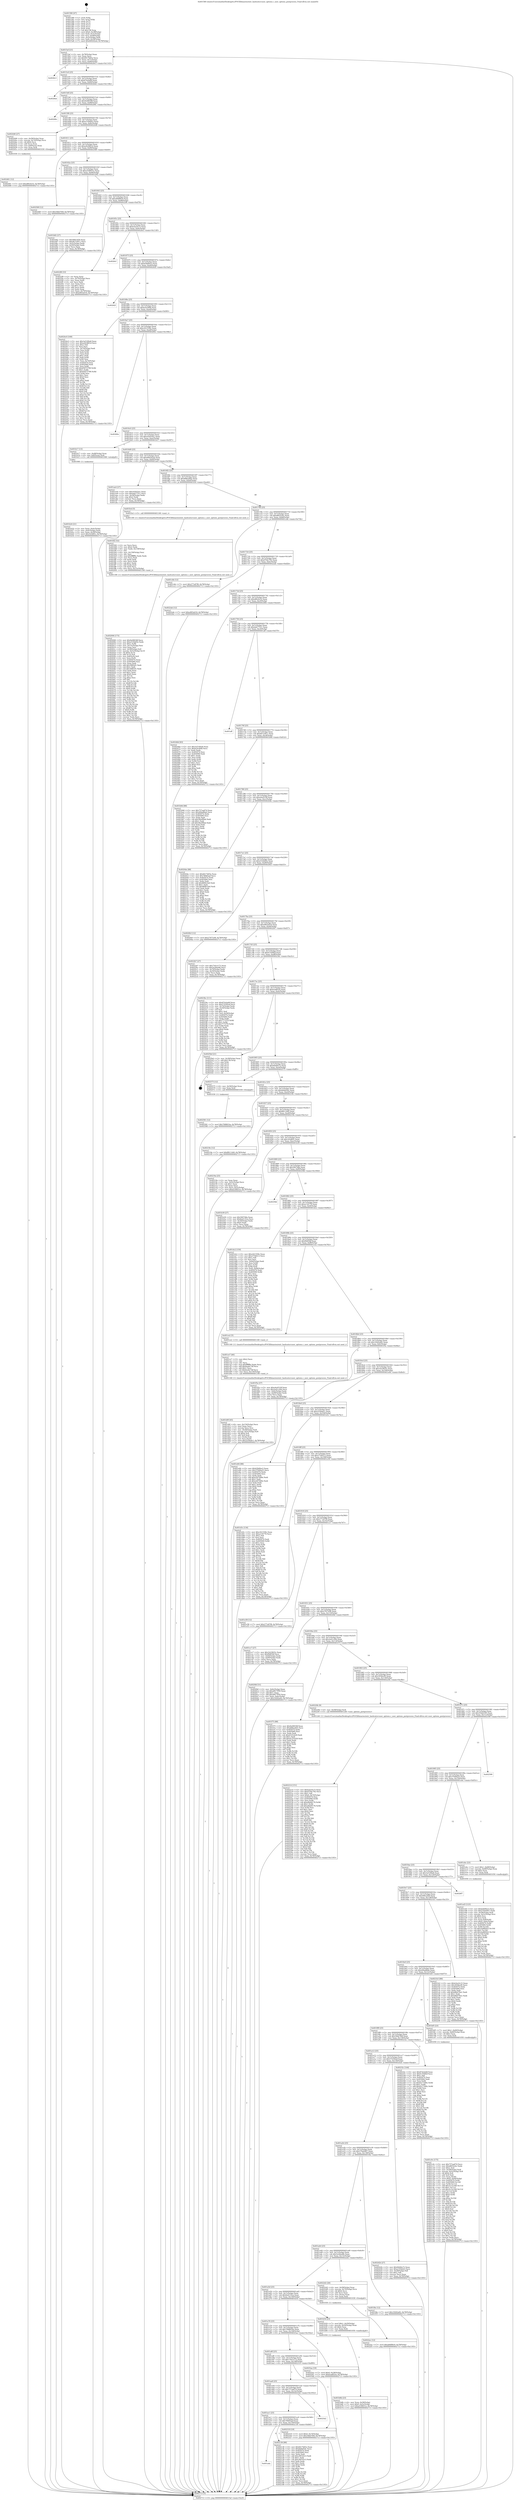 digraph "0x401580" {
  label = "0x401580 (/mnt/c/Users/mathe/Desktop/tcc/POCII/binaries/extr_hashcatsrcuser_options.c_user_options_postprocess_Final-ollvm.out::main(0))"
  labelloc = "t"
  node[shape=record]

  Entry [label="",width=0.3,height=0.3,shape=circle,fillcolor=black,style=filled]
  "0x4015af" [label="{
     0x4015af [23]\l
     | [instrs]\l
     &nbsp;&nbsp;0x4015af \<+3\>: mov -0x78(%rbp),%eax\l
     &nbsp;&nbsp;0x4015b2 \<+2\>: mov %eax,%ecx\l
     &nbsp;&nbsp;0x4015b4 \<+6\>: sub $0x8417b83e,%ecx\l
     &nbsp;&nbsp;0x4015ba \<+3\>: mov %eax,-0x7c(%rbp)\l
     &nbsp;&nbsp;0x4015bd \<+3\>: mov %ecx,-0x80(%rbp)\l
     &nbsp;&nbsp;0x4015c0 \<+6\>: je 00000000004026c3 \<main+0x1143\>\l
  }"]
  "0x4026c3" [label="{
     0x4026c3\l
  }", style=dashed]
  "0x4015c6" [label="{
     0x4015c6 [25]\l
     | [instrs]\l
     &nbsp;&nbsp;0x4015c6 \<+5\>: jmp 00000000004015cb \<main+0x4b\>\l
     &nbsp;&nbsp;0x4015cb \<+3\>: mov -0x7c(%rbp),%eax\l
     &nbsp;&nbsp;0x4015ce \<+5\>: sub $0x87dcbd4f,%eax\l
     &nbsp;&nbsp;0x4015d3 \<+6\>: mov %eax,-0x84(%rbp)\l
     &nbsp;&nbsp;0x4015d9 \<+6\>: je 00000000004026eb \<main+0x116b\>\l
  }"]
  Exit [label="",width=0.3,height=0.3,shape=circle,fillcolor=black,style=filled,peripheries=2]
  "0x4026eb" [label="{
     0x4026eb\l
  }", style=dashed]
  "0x4015df" [label="{
     0x4015df [25]\l
     | [instrs]\l
     &nbsp;&nbsp;0x4015df \<+5\>: jmp 00000000004015e4 \<main+0x64\>\l
     &nbsp;&nbsp;0x4015e4 \<+3\>: mov -0x7c(%rbp),%eax\l
     &nbsp;&nbsp;0x4015e7 \<+5\>: sub $0x9e08036f,%eax\l
     &nbsp;&nbsp;0x4015ec \<+6\>: mov %eax,-0x88(%rbp)\l
     &nbsp;&nbsp;0x4015f2 \<+6\>: je 000000000040266c \<main+0x10ec\>\l
  }"]
  "0x402581" [label="{
     0x402581 [12]\l
     | [instrs]\l
     &nbsp;&nbsp;0x402581 \<+7\>: movl $0x708861ba,-0x78(%rbp)\l
     &nbsp;&nbsp;0x402588 \<+5\>: jmp 0000000000402713 \<main+0x1193\>\l
  }"]
  "0x40266c" [label="{
     0x40266c\l
  }", style=dashed]
  "0x4015f8" [label="{
     0x4015f8 [25]\l
     | [instrs]\l
     &nbsp;&nbsp;0x4015f8 \<+5\>: jmp 00000000004015fd \<main+0x7d\>\l
     &nbsp;&nbsp;0x4015fd \<+3\>: mov -0x7c(%rbp),%eax\l
     &nbsp;&nbsp;0x401600 \<+5\>: sub $0xa150deb3,%eax\l
     &nbsp;&nbsp;0x401605 \<+6\>: mov %eax,-0x8c(%rbp)\l
     &nbsp;&nbsp;0x40160b \<+6\>: je 0000000000402446 \<main+0xec6\>\l
  }"]
  "0x402461" [label="{
     0x402461 [12]\l
     | [instrs]\l
     &nbsp;&nbsp;0x402461 \<+7\>: movl $0xd80cfe32,-0x78(%rbp)\l
     &nbsp;&nbsp;0x402468 \<+5\>: jmp 0000000000402713 \<main+0x1193\>\l
  }"]
  "0x402446" [label="{
     0x402446 [27]\l
     | [instrs]\l
     &nbsp;&nbsp;0x402446 \<+4\>: mov -0x58(%rbp),%rax\l
     &nbsp;&nbsp;0x40244a \<+4\>: movslq -0x74(%rbp),%rcx\l
     &nbsp;&nbsp;0x40244e \<+4\>: shl $0x4,%rcx\l
     &nbsp;&nbsp;0x402452 \<+3\>: add %rcx,%rax\l
     &nbsp;&nbsp;0x402455 \<+4\>: mov 0x8(%rax),%rax\l
     &nbsp;&nbsp;0x402459 \<+3\>: mov %rax,%rdi\l
     &nbsp;&nbsp;0x40245c \<+5\>: call 0000000000401030 \<free@plt\>\l
     | [calls]\l
     &nbsp;&nbsp;0x401030 \{1\} (unknown)\l
  }"]
  "0x401611" [label="{
     0x401611 [25]\l
     | [instrs]\l
     &nbsp;&nbsp;0x401611 \<+5\>: jmp 0000000000401616 \<main+0x96\>\l
     &nbsp;&nbsp;0x401616 \<+3\>: mov -0x7c(%rbp),%eax\l
     &nbsp;&nbsp;0x401619 \<+5\>: sub $0xa2b3861d,%eax\l
     &nbsp;&nbsp;0x40161e \<+6\>: mov %eax,-0x90(%rbp)\l
     &nbsp;&nbsp;0x401624 \<+6\>: je 0000000000402569 \<main+0xfe9\>\l
  }"]
  "0x4022ec" [label="{
     0x4022ec [12]\l
     | [instrs]\l
     &nbsp;&nbsp;0x4022ec \<+7\>: movl $0xa84f89c9,-0x78(%rbp)\l
     &nbsp;&nbsp;0x4022f3 \<+5\>: jmp 0000000000402713 \<main+0x1193\>\l
  }"]
  "0x402569" [label="{
     0x402569 [12]\l
     | [instrs]\l
     &nbsp;&nbsp;0x402569 \<+7\>: movl $0x54bb764f,-0x78(%rbp)\l
     &nbsp;&nbsp;0x402570 \<+5\>: jmp 0000000000402713 \<main+0x1193\>\l
  }"]
  "0x40162a" [label="{
     0x40162a [25]\l
     | [instrs]\l
     &nbsp;&nbsp;0x40162a \<+5\>: jmp 000000000040162f \<main+0xaf\>\l
     &nbsp;&nbsp;0x40162f \<+3\>: mov -0x7c(%rbp),%eax\l
     &nbsp;&nbsp;0x401632 \<+5\>: sub $0xa536831e,%eax\l
     &nbsp;&nbsp;0x401637 \<+6\>: mov %eax,-0x94(%rbp)\l
     &nbsp;&nbsp;0x40163d \<+6\>: je 0000000000401b82 \<main+0x602\>\l
  }"]
  "0x402214" [label="{
     0x402214 [151]\l
     | [instrs]\l
     &nbsp;&nbsp;0x402214 \<+5\>: mov $0xb3ec0c15,%eax\l
     &nbsp;&nbsp;0x402219 \<+5\>: mov $0xd704c792,%ecx\l
     &nbsp;&nbsp;0x40221e \<+2\>: mov $0x1,%dl\l
     &nbsp;&nbsp;0x402220 \<+7\>: movl $0x0,-0x70(%rbp)\l
     &nbsp;&nbsp;0x402227 \<+7\>: mov 0x405074,%esi\l
     &nbsp;&nbsp;0x40222e \<+8\>: mov 0x405060,%r8d\l
     &nbsp;&nbsp;0x402236 \<+3\>: mov %esi,%r9d\l
     &nbsp;&nbsp;0x402239 \<+7\>: sub $0xe6b46176,%r9d\l
     &nbsp;&nbsp;0x402240 \<+4\>: sub $0x1,%r9d\l
     &nbsp;&nbsp;0x402244 \<+7\>: add $0xe6b46176,%r9d\l
     &nbsp;&nbsp;0x40224b \<+4\>: imul %r9d,%esi\l
     &nbsp;&nbsp;0x40224f \<+3\>: and $0x1,%esi\l
     &nbsp;&nbsp;0x402252 \<+3\>: cmp $0x0,%esi\l
     &nbsp;&nbsp;0x402255 \<+4\>: sete %r10b\l
     &nbsp;&nbsp;0x402259 \<+4\>: cmp $0xa,%r8d\l
     &nbsp;&nbsp;0x40225d \<+4\>: setl %r11b\l
     &nbsp;&nbsp;0x402261 \<+3\>: mov %r10b,%bl\l
     &nbsp;&nbsp;0x402264 \<+3\>: xor $0xff,%bl\l
     &nbsp;&nbsp;0x402267 \<+3\>: mov %r11b,%r14b\l
     &nbsp;&nbsp;0x40226a \<+4\>: xor $0xff,%r14b\l
     &nbsp;&nbsp;0x40226e \<+3\>: xor $0x0,%dl\l
     &nbsp;&nbsp;0x402271 \<+3\>: mov %bl,%r15b\l
     &nbsp;&nbsp;0x402274 \<+4\>: and $0x0,%r15b\l
     &nbsp;&nbsp;0x402278 \<+3\>: and %dl,%r10b\l
     &nbsp;&nbsp;0x40227b \<+3\>: mov %r14b,%r12b\l
     &nbsp;&nbsp;0x40227e \<+4\>: and $0x0,%r12b\l
     &nbsp;&nbsp;0x402282 \<+3\>: and %dl,%r11b\l
     &nbsp;&nbsp;0x402285 \<+3\>: or %r10b,%r15b\l
     &nbsp;&nbsp;0x402288 \<+3\>: or %r11b,%r12b\l
     &nbsp;&nbsp;0x40228b \<+3\>: xor %r12b,%r15b\l
     &nbsp;&nbsp;0x40228e \<+3\>: or %r14b,%bl\l
     &nbsp;&nbsp;0x402291 \<+3\>: xor $0xff,%bl\l
     &nbsp;&nbsp;0x402294 \<+3\>: or $0x0,%dl\l
     &nbsp;&nbsp;0x402297 \<+2\>: and %dl,%bl\l
     &nbsp;&nbsp;0x402299 \<+3\>: or %bl,%r15b\l
     &nbsp;&nbsp;0x40229c \<+4\>: test $0x1,%r15b\l
     &nbsp;&nbsp;0x4022a0 \<+3\>: cmovne %ecx,%eax\l
     &nbsp;&nbsp;0x4022a3 \<+3\>: mov %eax,-0x78(%rbp)\l
     &nbsp;&nbsp;0x4022a6 \<+5\>: jmp 0000000000402713 \<main+0x1193\>\l
  }"]
  "0x401b82" [label="{
     0x401b82 [27]\l
     | [instrs]\l
     &nbsp;&nbsp;0x401b82 \<+5\>: mov $0x466caf26,%eax\l
     &nbsp;&nbsp;0x401b87 \<+5\>: mov $0xdb7ce811,%ecx\l
     &nbsp;&nbsp;0x401b8c \<+3\>: mov -0x5c(%rbp),%edx\l
     &nbsp;&nbsp;0x401b8f \<+3\>: cmp -0x50(%rbp),%edx\l
     &nbsp;&nbsp;0x401b92 \<+3\>: cmovl %ecx,%eax\l
     &nbsp;&nbsp;0x401b95 \<+3\>: mov %eax,-0x78(%rbp)\l
     &nbsp;&nbsp;0x401b98 \<+5\>: jmp 0000000000402713 \<main+0x1193\>\l
  }"]
  "0x401643" [label="{
     0x401643 [25]\l
     | [instrs]\l
     &nbsp;&nbsp;0x401643 \<+5\>: jmp 0000000000401648 \<main+0xc8\>\l
     &nbsp;&nbsp;0x401648 \<+3\>: mov -0x7c(%rbp),%eax\l
     &nbsp;&nbsp;0x40164b \<+5\>: sub $0xa84f89c9,%eax\l
     &nbsp;&nbsp;0x401650 \<+6\>: mov %eax,-0x98(%rbp)\l
     &nbsp;&nbsp;0x401656 \<+6\>: je 00000000004022f8 \<main+0xd78\>\l
  }"]
  "0x401ada" [label="{
     0x401ada\l
  }", style=dashed]
  "0x4022f8" [label="{
     0x4022f8 [33]\l
     | [instrs]\l
     &nbsp;&nbsp;0x4022f8 \<+2\>: xor %eax,%eax\l
     &nbsp;&nbsp;0x4022fa \<+3\>: mov -0x70(%rbp),%ecx\l
     &nbsp;&nbsp;0x4022fd \<+2\>: mov %eax,%edx\l
     &nbsp;&nbsp;0x4022ff \<+2\>: sub %ecx,%edx\l
     &nbsp;&nbsp;0x402301 \<+2\>: mov %eax,%ecx\l
     &nbsp;&nbsp;0x402303 \<+3\>: sub $0x1,%ecx\l
     &nbsp;&nbsp;0x402306 \<+2\>: add %ecx,%edx\l
     &nbsp;&nbsp;0x402308 \<+2\>: sub %edx,%eax\l
     &nbsp;&nbsp;0x40230a \<+3\>: mov %eax,-0x70(%rbp)\l
     &nbsp;&nbsp;0x40230d \<+7\>: movl $0xe893a016,-0x78(%rbp)\l
     &nbsp;&nbsp;0x402314 \<+5\>: jmp 0000000000402713 \<main+0x1193\>\l
  }"]
  "0x40165c" [label="{
     0x40165c [25]\l
     | [instrs]\l
     &nbsp;&nbsp;0x40165c \<+5\>: jmp 0000000000401661 \<main+0xe1\>\l
     &nbsp;&nbsp;0x401661 \<+3\>: mov -0x7c(%rbp),%eax\l
     &nbsp;&nbsp;0x401664 \<+5\>: sub $0xb3ec0c15,%eax\l
     &nbsp;&nbsp;0x401669 \<+6\>: mov %eax,-0x9c(%rbp)\l
     &nbsp;&nbsp;0x40166f \<+6\>: je 00000000004026cf \<main+0x114f\>\l
  }"]
  "0x402136" [label="{
     0x402136 [88]\l
     | [instrs]\l
     &nbsp;&nbsp;0x402136 \<+5\>: mov $0x8417b83e,%eax\l
     &nbsp;&nbsp;0x40213b \<+5\>: mov $0xfdd4d5dc,%ecx\l
     &nbsp;&nbsp;0x402140 \<+7\>: mov 0x405074,%edx\l
     &nbsp;&nbsp;0x402147 \<+7\>: mov 0x405060,%esi\l
     &nbsp;&nbsp;0x40214e \<+2\>: mov %edx,%edi\l
     &nbsp;&nbsp;0x402150 \<+6\>: add $0xc991b5c3,%edi\l
     &nbsp;&nbsp;0x402156 \<+3\>: sub $0x1,%edi\l
     &nbsp;&nbsp;0x402159 \<+6\>: sub $0xc991b5c3,%edi\l
     &nbsp;&nbsp;0x40215f \<+3\>: imul %edi,%edx\l
     &nbsp;&nbsp;0x402162 \<+3\>: and $0x1,%edx\l
     &nbsp;&nbsp;0x402165 \<+3\>: cmp $0x0,%edx\l
     &nbsp;&nbsp;0x402168 \<+4\>: sete %r8b\l
     &nbsp;&nbsp;0x40216c \<+3\>: cmp $0xa,%esi\l
     &nbsp;&nbsp;0x40216f \<+4\>: setl %r9b\l
     &nbsp;&nbsp;0x402173 \<+3\>: mov %r8b,%r10b\l
     &nbsp;&nbsp;0x402176 \<+3\>: and %r9b,%r10b\l
     &nbsp;&nbsp;0x402179 \<+3\>: xor %r9b,%r8b\l
     &nbsp;&nbsp;0x40217c \<+3\>: or %r8b,%r10b\l
     &nbsp;&nbsp;0x40217f \<+4\>: test $0x1,%r10b\l
     &nbsp;&nbsp;0x402183 \<+3\>: cmovne %ecx,%eax\l
     &nbsp;&nbsp;0x402186 \<+3\>: mov %eax,-0x78(%rbp)\l
     &nbsp;&nbsp;0x402189 \<+5\>: jmp 0000000000402713 \<main+0x1193\>\l
  }"]
  "0x4026cf" [label="{
     0x4026cf\l
  }", style=dashed]
  "0x401675" [label="{
     0x401675 [25]\l
     | [instrs]\l
     &nbsp;&nbsp;0x401675 \<+5\>: jmp 000000000040167a \<main+0xfa\>\l
     &nbsp;&nbsp;0x40167a \<+3\>: mov -0x7c(%rbp),%eax\l
     &nbsp;&nbsp;0x40167d \<+5\>: sub $0xb5b6fee3,%eax\l
     &nbsp;&nbsp;0x401682 \<+6\>: mov %eax,-0xa0(%rbp)\l
     &nbsp;&nbsp;0x401688 \<+6\>: je 000000000040262f \<main+0x10af\>\l
  }"]
  "0x401ac1" [label="{
     0x401ac1 [25]\l
     | [instrs]\l
     &nbsp;&nbsp;0x401ac1 \<+5\>: jmp 0000000000401ac6 \<main+0x546\>\l
     &nbsp;&nbsp;0x401ac6 \<+3\>: mov -0x7c(%rbp),%eax\l
     &nbsp;&nbsp;0x401ac9 \<+5\>: sub $0x78065aef,%eax\l
     &nbsp;&nbsp;0x401ace \<+6\>: mov %eax,-0x150(%rbp)\l
     &nbsp;&nbsp;0x401ad4 \<+6\>: je 0000000000402136 \<main+0xbb6\>\l
  }"]
  "0x40262f" [label="{
     0x40262f\l
  }", style=dashed]
  "0x40168e" [label="{
     0x40168e [25]\l
     | [instrs]\l
     &nbsp;&nbsp;0x40168e \<+5\>: jmp 0000000000401693 \<main+0x113\>\l
     &nbsp;&nbsp;0x401693 \<+3\>: mov -0x7c(%rbp),%eax\l
     &nbsp;&nbsp;0x401696 \<+5\>: sub $0xbc0c4f48,%eax\l
     &nbsp;&nbsp;0x40169b \<+6\>: mov %eax,-0xa4(%rbp)\l
     &nbsp;&nbsp;0x4016a1 \<+6\>: je 00000000004024c0 \<main+0xf40\>\l
  }"]
  "0x4025d2" [label="{
     0x4025d2\l
  }", style=dashed]
  "0x4024c0" [label="{
     0x4024c0 [169]\l
     | [instrs]\l
     &nbsp;&nbsp;0x4024c0 \<+5\>: mov $0x3a5180a8,%eax\l
     &nbsp;&nbsp;0x4024c5 \<+5\>: mov $0xa2b3861d,%ecx\l
     &nbsp;&nbsp;0x4024ca \<+2\>: mov $0x1,%dl\l
     &nbsp;&nbsp;0x4024cc \<+2\>: xor %esi,%esi\l
     &nbsp;&nbsp;0x4024ce \<+3\>: mov -0x74(%rbp),%edi\l
     &nbsp;&nbsp;0x4024d1 \<+3\>: mov %esi,%r8d\l
     &nbsp;&nbsp;0x4024d4 \<+3\>: sub %edi,%r8d\l
     &nbsp;&nbsp;0x4024d7 \<+2\>: mov %esi,%edi\l
     &nbsp;&nbsp;0x4024d9 \<+3\>: sub $0x1,%edi\l
     &nbsp;&nbsp;0x4024dc \<+3\>: add %edi,%r8d\l
     &nbsp;&nbsp;0x4024df \<+3\>: sub %r8d,%esi\l
     &nbsp;&nbsp;0x4024e2 \<+3\>: mov %esi,-0x74(%rbp)\l
     &nbsp;&nbsp;0x4024e5 \<+7\>: mov 0x405074,%esi\l
     &nbsp;&nbsp;0x4024ec \<+7\>: mov 0x405060,%edi\l
     &nbsp;&nbsp;0x4024f3 \<+3\>: mov %esi,%r8d\l
     &nbsp;&nbsp;0x4024f6 \<+7\>: add $0x65672799,%r8d\l
     &nbsp;&nbsp;0x4024fd \<+4\>: sub $0x1,%r8d\l
     &nbsp;&nbsp;0x402501 \<+7\>: sub $0x65672799,%r8d\l
     &nbsp;&nbsp;0x402508 \<+4\>: imul %r8d,%esi\l
     &nbsp;&nbsp;0x40250c \<+3\>: and $0x1,%esi\l
     &nbsp;&nbsp;0x40250f \<+3\>: cmp $0x0,%esi\l
     &nbsp;&nbsp;0x402512 \<+4\>: sete %r9b\l
     &nbsp;&nbsp;0x402516 \<+3\>: cmp $0xa,%edi\l
     &nbsp;&nbsp;0x402519 \<+4\>: setl %r10b\l
     &nbsp;&nbsp;0x40251d \<+3\>: mov %r9b,%r11b\l
     &nbsp;&nbsp;0x402520 \<+4\>: xor $0xff,%r11b\l
     &nbsp;&nbsp;0x402524 \<+3\>: mov %r10b,%bl\l
     &nbsp;&nbsp;0x402527 \<+3\>: xor $0xff,%bl\l
     &nbsp;&nbsp;0x40252a \<+3\>: xor $0x0,%dl\l
     &nbsp;&nbsp;0x40252d \<+3\>: mov %r11b,%r14b\l
     &nbsp;&nbsp;0x402530 \<+4\>: and $0x0,%r14b\l
     &nbsp;&nbsp;0x402534 \<+3\>: and %dl,%r9b\l
     &nbsp;&nbsp;0x402537 \<+3\>: mov %bl,%r15b\l
     &nbsp;&nbsp;0x40253a \<+4\>: and $0x0,%r15b\l
     &nbsp;&nbsp;0x40253e \<+3\>: and %dl,%r10b\l
     &nbsp;&nbsp;0x402541 \<+3\>: or %r9b,%r14b\l
     &nbsp;&nbsp;0x402544 \<+3\>: or %r10b,%r15b\l
     &nbsp;&nbsp;0x402547 \<+3\>: xor %r15b,%r14b\l
     &nbsp;&nbsp;0x40254a \<+3\>: or %bl,%r11b\l
     &nbsp;&nbsp;0x40254d \<+4\>: xor $0xff,%r11b\l
     &nbsp;&nbsp;0x402551 \<+3\>: or $0x0,%dl\l
     &nbsp;&nbsp;0x402554 \<+3\>: and %dl,%r11b\l
     &nbsp;&nbsp;0x402557 \<+3\>: or %r11b,%r14b\l
     &nbsp;&nbsp;0x40255a \<+4\>: test $0x1,%r14b\l
     &nbsp;&nbsp;0x40255e \<+3\>: cmovne %ecx,%eax\l
     &nbsp;&nbsp;0x402561 \<+3\>: mov %eax,-0x78(%rbp)\l
     &nbsp;&nbsp;0x402564 \<+5\>: jmp 0000000000402713 \<main+0x1193\>\l
  }"]
  "0x4016a7" [label="{
     0x4016a7 [25]\l
     | [instrs]\l
     &nbsp;&nbsp;0x4016a7 \<+5\>: jmp 00000000004016ac \<main+0x12c\>\l
     &nbsp;&nbsp;0x4016ac \<+3\>: mov -0x7c(%rbp),%eax\l
     &nbsp;&nbsp;0x4016af \<+5\>: sub $0xc021559c,%eax\l
     &nbsp;&nbsp;0x4016b4 \<+6\>: mov %eax,-0xa8(%rbp)\l
     &nbsp;&nbsp;0x4016ba \<+6\>: je 000000000040260e \<main+0x108e\>\l
  }"]
  "0x401aa8" [label="{
     0x401aa8 [25]\l
     | [instrs]\l
     &nbsp;&nbsp;0x401aa8 \<+5\>: jmp 0000000000401aad \<main+0x52d\>\l
     &nbsp;&nbsp;0x401aad \<+3\>: mov -0x7c(%rbp),%eax\l
     &nbsp;&nbsp;0x401ab0 \<+5\>: sub $0x757aa67d,%eax\l
     &nbsp;&nbsp;0x401ab5 \<+6\>: mov %eax,-0x14c(%rbp)\l
     &nbsp;&nbsp;0x401abb \<+6\>: je 00000000004025d2 \<main+0x1052\>\l
  }"]
  "0x40260e" [label="{
     0x40260e\l
  }", style=dashed]
  "0x4016c0" [label="{
     0x4016c0 [25]\l
     | [instrs]\l
     &nbsp;&nbsp;0x4016c0 \<+5\>: jmp 00000000004016c5 \<main+0x145\>\l
     &nbsp;&nbsp;0x4016c5 \<+3\>: mov -0x7c(%rbp),%eax\l
     &nbsp;&nbsp;0x4016c8 \<+5\>: sub $0xc0291ba1,%eax\l
     &nbsp;&nbsp;0x4016cd \<+6\>: mov %eax,-0xac(%rbp)\l
     &nbsp;&nbsp;0x4016d3 \<+6\>: je 0000000000401b17 \<main+0x597\>\l
  }"]
  "0x402319" [label="{
     0x402319 [19]\l
     | [instrs]\l
     &nbsp;&nbsp;0x402319 \<+7\>: movl $0x0,-0x74(%rbp)\l
     &nbsp;&nbsp;0x402320 \<+7\>: movl $0x54bb764f,-0x78(%rbp)\l
     &nbsp;&nbsp;0x402327 \<+5\>: jmp 0000000000402713 \<main+0x1193\>\l
  }"]
  "0x401b17" [label="{
     0x401b17 [13]\l
     | [instrs]\l
     &nbsp;&nbsp;0x401b17 \<+4\>: mov -0x48(%rbp),%rax\l
     &nbsp;&nbsp;0x401b1b \<+4\>: mov 0x8(%rax),%rdi\l
     &nbsp;&nbsp;0x401b1f \<+5\>: call 0000000000401060 \<atoi@plt\>\l
     | [calls]\l
     &nbsp;&nbsp;0x401060 \{1\} (unknown)\l
  }"]
  "0x4016d9" [label="{
     0x4016d9 [25]\l
     | [instrs]\l
     &nbsp;&nbsp;0x4016d9 \<+5\>: jmp 00000000004016de \<main+0x15e\>\l
     &nbsp;&nbsp;0x4016de \<+3\>: mov -0x7c(%rbp),%eax\l
     &nbsp;&nbsp;0x4016e1 \<+5\>: sub $0xd49242a4,%eax\l
     &nbsp;&nbsp;0x4016e6 \<+6\>: mov %eax,-0xb0(%rbp)\l
     &nbsp;&nbsp;0x4016ec \<+6\>: je 0000000000401ae4 \<main+0x564\>\l
  }"]
  "0x401a8f" [label="{
     0x401a8f [25]\l
     | [instrs]\l
     &nbsp;&nbsp;0x401a8f \<+5\>: jmp 0000000000401a94 \<main+0x514\>\l
     &nbsp;&nbsp;0x401a94 \<+3\>: mov -0x7c(%rbp),%eax\l
     &nbsp;&nbsp;0x401a97 \<+5\>: sub $0x7341e172,%eax\l
     &nbsp;&nbsp;0x401a9c \<+6\>: mov %eax,-0x148(%rbp)\l
     &nbsp;&nbsp;0x401aa2 \<+6\>: je 0000000000402319 \<main+0xd99\>\l
  }"]
  "0x401ae4" [label="{
     0x401ae4 [27]\l
     | [instrs]\l
     &nbsp;&nbsp;0x401ae4 \<+5\>: mov $0xc0291ba1,%eax\l
     &nbsp;&nbsp;0x401ae9 \<+5\>: mov $0xdab775c1,%ecx\l
     &nbsp;&nbsp;0x401aee \<+3\>: mov -0x34(%rbp),%edx\l
     &nbsp;&nbsp;0x401af1 \<+3\>: cmp $0x2,%edx\l
     &nbsp;&nbsp;0x401af4 \<+3\>: cmovne %ecx,%eax\l
     &nbsp;&nbsp;0x401af7 \<+3\>: mov %eax,-0x78(%rbp)\l
     &nbsp;&nbsp;0x401afa \<+5\>: jmp 0000000000402713 \<main+0x1193\>\l
  }"]
  "0x4016f2" [label="{
     0x4016f2 [25]\l
     | [instrs]\l
     &nbsp;&nbsp;0x4016f2 \<+5\>: jmp 00000000004016f7 \<main+0x177\>\l
     &nbsp;&nbsp;0x4016f7 \<+3\>: mov -0x7c(%rbp),%eax\l
     &nbsp;&nbsp;0x4016fa \<+5\>: sub $0xd68ea9d2,%eax\l
     &nbsp;&nbsp;0x4016ff \<+6\>: mov %eax,-0xb4(%rbp)\l
     &nbsp;&nbsp;0x401705 \<+6\>: je 0000000000401fcd \<main+0xa4d\>\l
  }"]
  "0x402713" [label="{
     0x402713 [5]\l
     | [instrs]\l
     &nbsp;&nbsp;0x402713 \<+5\>: jmp 00000000004015af \<main+0x2f\>\l
  }"]
  "0x401580" [label="{
     0x401580 [47]\l
     | [instrs]\l
     &nbsp;&nbsp;0x401580 \<+1\>: push %rbp\l
     &nbsp;&nbsp;0x401581 \<+3\>: mov %rsp,%rbp\l
     &nbsp;&nbsp;0x401584 \<+2\>: push %r15\l
     &nbsp;&nbsp;0x401586 \<+2\>: push %r14\l
     &nbsp;&nbsp;0x401588 \<+2\>: push %r13\l
     &nbsp;&nbsp;0x40158a \<+2\>: push %r12\l
     &nbsp;&nbsp;0x40158c \<+1\>: push %rbx\l
     &nbsp;&nbsp;0x40158d \<+7\>: sub $0x138,%rsp\l
     &nbsp;&nbsp;0x401594 \<+7\>: movl $0x0,-0x38(%rbp)\l
     &nbsp;&nbsp;0x40159b \<+3\>: mov %edi,-0x3c(%rbp)\l
     &nbsp;&nbsp;0x40159e \<+4\>: mov %rsi,-0x48(%rbp)\l
     &nbsp;&nbsp;0x4015a2 \<+3\>: mov -0x3c(%rbp),%edi\l
     &nbsp;&nbsp;0x4015a5 \<+3\>: mov %edi,-0x34(%rbp)\l
     &nbsp;&nbsp;0x4015a8 \<+7\>: movl $0xd49242a4,-0x78(%rbp)\l
  }"]
  "0x401b24" [label="{
     0x401b24 [21]\l
     | [instrs]\l
     &nbsp;&nbsp;0x401b24 \<+3\>: mov %eax,-0x4c(%rbp)\l
     &nbsp;&nbsp;0x401b27 \<+3\>: mov -0x4c(%rbp),%eax\l
     &nbsp;&nbsp;0x401b2a \<+3\>: mov %eax,-0x30(%rbp)\l
     &nbsp;&nbsp;0x401b2d \<+7\>: movl $0x1b5d85c,-0x78(%rbp)\l
     &nbsp;&nbsp;0x401b34 \<+5\>: jmp 0000000000402713 \<main+0x1193\>\l
  }"]
  "0x4025aa" [label="{
     0x4025aa [19]\l
     | [instrs]\l
     &nbsp;&nbsp;0x4025aa \<+7\>: movl $0x0,-0x38(%rbp)\l
     &nbsp;&nbsp;0x4025b1 \<+7\>: movl $0xfcad65cb,-0x78(%rbp)\l
     &nbsp;&nbsp;0x4025b8 \<+5\>: jmp 0000000000402713 \<main+0x1193\>\l
  }"]
  "0x401fcd" [label="{
     0x401fcd [5]\l
     | [instrs]\l
     &nbsp;&nbsp;0x401fcd \<+5\>: call 0000000000401160 \<next_i\>\l
     | [calls]\l
     &nbsp;&nbsp;0x401160 \{1\} (/mnt/c/Users/mathe/Desktop/tcc/POCII/binaries/extr_hashcatsrcuser_options.c_user_options_postprocess_Final-ollvm.out::next_i)\l
  }"]
  "0x40170b" [label="{
     0x40170b [25]\l
     | [instrs]\l
     &nbsp;&nbsp;0x40170b \<+5\>: jmp 0000000000401710 \<main+0x190\>\l
     &nbsp;&nbsp;0x401710 \<+3\>: mov -0x7c(%rbp),%eax\l
     &nbsp;&nbsp;0x401713 \<+5\>: sub $0xd6f3224c,%eax\l
     &nbsp;&nbsp;0x401718 \<+6\>: mov %eax,-0xb8(%rbp)\l
     &nbsp;&nbsp;0x40171e \<+6\>: je 0000000000401cbb \<main+0x73b\>\l
  }"]
  "0x402006" [label="{
     0x402006 [173]\l
     | [instrs]\l
     &nbsp;&nbsp;0x402006 \<+5\>: mov $0x9e08036f,%ecx\l
     &nbsp;&nbsp;0x40200b \<+5\>: mov $0xe516dd5e,%edx\l
     &nbsp;&nbsp;0x402010 \<+3\>: mov $0x1,%r8b\l
     &nbsp;&nbsp;0x402013 \<+6\>: mov -0x15c(%rbp),%esi\l
     &nbsp;&nbsp;0x402019 \<+3\>: imul %eax,%esi\l
     &nbsp;&nbsp;0x40201c \<+4\>: mov -0x58(%rbp),%r9\l
     &nbsp;&nbsp;0x402020 \<+4\>: movslq -0x5c(%rbp),%r10\l
     &nbsp;&nbsp;0x402024 \<+4\>: shl $0x4,%r10\l
     &nbsp;&nbsp;0x402028 \<+3\>: add %r10,%r9\l
     &nbsp;&nbsp;0x40202b \<+4\>: mov 0x8(%r9),%r9\l
     &nbsp;&nbsp;0x40202f \<+3\>: mov %esi,(%r9)\l
     &nbsp;&nbsp;0x402032 \<+7\>: mov 0x405074,%eax\l
     &nbsp;&nbsp;0x402039 \<+7\>: mov 0x405060,%esi\l
     &nbsp;&nbsp;0x402040 \<+2\>: mov %eax,%edi\l
     &nbsp;&nbsp;0x402042 \<+6\>: add $0x34f62d1,%edi\l
     &nbsp;&nbsp;0x402048 \<+3\>: sub $0x1,%edi\l
     &nbsp;&nbsp;0x40204b \<+6\>: sub $0x34f62d1,%edi\l
     &nbsp;&nbsp;0x402051 \<+3\>: imul %edi,%eax\l
     &nbsp;&nbsp;0x402054 \<+3\>: and $0x1,%eax\l
     &nbsp;&nbsp;0x402057 \<+3\>: cmp $0x0,%eax\l
     &nbsp;&nbsp;0x40205a \<+4\>: sete %r11b\l
     &nbsp;&nbsp;0x40205e \<+3\>: cmp $0xa,%esi\l
     &nbsp;&nbsp;0x402061 \<+3\>: setl %bl\l
     &nbsp;&nbsp;0x402064 \<+3\>: mov %r11b,%r14b\l
     &nbsp;&nbsp;0x402067 \<+4\>: xor $0xff,%r14b\l
     &nbsp;&nbsp;0x40206b \<+3\>: mov %bl,%r15b\l
     &nbsp;&nbsp;0x40206e \<+4\>: xor $0xff,%r15b\l
     &nbsp;&nbsp;0x402072 \<+4\>: xor $0x0,%r8b\l
     &nbsp;&nbsp;0x402076 \<+3\>: mov %r14b,%r12b\l
     &nbsp;&nbsp;0x402079 \<+4\>: and $0x0,%r12b\l
     &nbsp;&nbsp;0x40207d \<+3\>: and %r8b,%r11b\l
     &nbsp;&nbsp;0x402080 \<+3\>: mov %r15b,%r13b\l
     &nbsp;&nbsp;0x402083 \<+4\>: and $0x0,%r13b\l
     &nbsp;&nbsp;0x402087 \<+3\>: and %r8b,%bl\l
     &nbsp;&nbsp;0x40208a \<+3\>: or %r11b,%r12b\l
     &nbsp;&nbsp;0x40208d \<+3\>: or %bl,%r13b\l
     &nbsp;&nbsp;0x402090 \<+3\>: xor %r13b,%r12b\l
     &nbsp;&nbsp;0x402093 \<+3\>: or %r15b,%r14b\l
     &nbsp;&nbsp;0x402096 \<+4\>: xor $0xff,%r14b\l
     &nbsp;&nbsp;0x40209a \<+4\>: or $0x0,%r8b\l
     &nbsp;&nbsp;0x40209e \<+3\>: and %r8b,%r14b\l
     &nbsp;&nbsp;0x4020a1 \<+3\>: or %r14b,%r12b\l
     &nbsp;&nbsp;0x4020a4 \<+4\>: test $0x1,%r12b\l
     &nbsp;&nbsp;0x4020a8 \<+3\>: cmovne %edx,%ecx\l
     &nbsp;&nbsp;0x4020ab \<+3\>: mov %ecx,-0x78(%rbp)\l
     &nbsp;&nbsp;0x4020ae \<+5\>: jmp 0000000000402713 \<main+0x1193\>\l
  }"]
  "0x401cbb" [label="{
     0x401cbb [12]\l
     | [instrs]\l
     &nbsp;&nbsp;0x401cbb \<+7\>: movl $0x277e87f8,-0x78(%rbp)\l
     &nbsp;&nbsp;0x401cc2 \<+5\>: jmp 0000000000402713 \<main+0x1193\>\l
  }"]
  "0x401724" [label="{
     0x401724 [25]\l
     | [instrs]\l
     &nbsp;&nbsp;0x401724 \<+5\>: jmp 0000000000401729 \<main+0x1a9\>\l
     &nbsp;&nbsp;0x401729 \<+3\>: mov -0x7c(%rbp),%eax\l
     &nbsp;&nbsp;0x40172c \<+5\>: sub $0xd704c792,%eax\l
     &nbsp;&nbsp;0x401731 \<+6\>: mov %eax,-0xbc(%rbp)\l
     &nbsp;&nbsp;0x401737 \<+6\>: je 00000000004022ab \<main+0xd2b\>\l
  }"]
  "0x401fd2" [label="{
     0x401fd2 [52]\l
     | [instrs]\l
     &nbsp;&nbsp;0x401fd2 \<+2\>: xor %ecx,%ecx\l
     &nbsp;&nbsp;0x401fd4 \<+5\>: mov $0x2,%edx\l
     &nbsp;&nbsp;0x401fd9 \<+6\>: mov %edx,-0x158(%rbp)\l
     &nbsp;&nbsp;0x401fdf \<+1\>: cltd\l
     &nbsp;&nbsp;0x401fe0 \<+6\>: mov -0x158(%rbp),%esi\l
     &nbsp;&nbsp;0x401fe6 \<+2\>: idiv %esi\l
     &nbsp;&nbsp;0x401fe8 \<+6\>: imul $0xfffffffe,%edx,%edx\l
     &nbsp;&nbsp;0x401fee \<+2\>: mov %ecx,%edi\l
     &nbsp;&nbsp;0x401ff0 \<+2\>: sub %edx,%edi\l
     &nbsp;&nbsp;0x401ff2 \<+2\>: mov %ecx,%edx\l
     &nbsp;&nbsp;0x401ff4 \<+3\>: sub $0x1,%edx\l
     &nbsp;&nbsp;0x401ff7 \<+2\>: add %edx,%edi\l
     &nbsp;&nbsp;0x401ff9 \<+2\>: sub %edi,%ecx\l
     &nbsp;&nbsp;0x401ffb \<+6\>: mov %ecx,-0x15c(%rbp)\l
     &nbsp;&nbsp;0x402001 \<+5\>: call 0000000000401160 \<next_i\>\l
     | [calls]\l
     &nbsp;&nbsp;0x401160 \{1\} (/mnt/c/Users/mathe/Desktop/tcc/POCII/binaries/extr_hashcatsrcuser_options.c_user_options_postprocess_Final-ollvm.out::next_i)\l
  }"]
  "0x4022ab" [label="{
     0x4022ab [12]\l
     | [instrs]\l
     &nbsp;&nbsp;0x4022ab \<+7\>: movl $0xe893a016,-0x78(%rbp)\l
     &nbsp;&nbsp;0x4022b2 \<+5\>: jmp 0000000000402713 \<main+0x1193\>\l
  }"]
  "0x40173d" [label="{
     0x40173d [25]\l
     | [instrs]\l
     &nbsp;&nbsp;0x40173d \<+5\>: jmp 0000000000401742 \<main+0x1c2\>\l
     &nbsp;&nbsp;0x401742 \<+3\>: mov -0x7c(%rbp),%eax\l
     &nbsp;&nbsp;0x401745 \<+5\>: sub $0xd80cfe32,%eax\l
     &nbsp;&nbsp;0x40174a \<+6\>: mov %eax,-0xc0(%rbp)\l
     &nbsp;&nbsp;0x401750 \<+6\>: je 000000000040246d \<main+0xeed\>\l
  }"]
  "0x401ed3" [label="{
     0x401ed3 [123]\l
     | [instrs]\l
     &nbsp;&nbsp;0x401ed3 \<+5\>: mov $0xb5b6fee3,%ecx\l
     &nbsp;&nbsp;0x401ed8 \<+5\>: mov $0x576a0407,%edx\l
     &nbsp;&nbsp;0x401edd \<+4\>: mov -0x58(%rbp),%rdi\l
     &nbsp;&nbsp;0x401ee1 \<+4\>: movslq -0x5c(%rbp),%rsi\l
     &nbsp;&nbsp;0x401ee5 \<+4\>: shl $0x4,%rsi\l
     &nbsp;&nbsp;0x401ee9 \<+3\>: add %rsi,%rdi\l
     &nbsp;&nbsp;0x401eec \<+4\>: mov %rax,0x8(%rdi)\l
     &nbsp;&nbsp;0x401ef0 \<+7\>: movl $0x0,-0x6c(%rbp)\l
     &nbsp;&nbsp;0x401ef7 \<+8\>: mov 0x405074,%r8d\l
     &nbsp;&nbsp;0x401eff \<+8\>: mov 0x405060,%r9d\l
     &nbsp;&nbsp;0x401f07 \<+3\>: mov %r8d,%r10d\l
     &nbsp;&nbsp;0x401f0a \<+7\>: sub $0x2ad682b3,%r10d\l
     &nbsp;&nbsp;0x401f11 \<+4\>: sub $0x1,%r10d\l
     &nbsp;&nbsp;0x401f15 \<+7\>: add $0x2ad682b3,%r10d\l
     &nbsp;&nbsp;0x401f1c \<+4\>: imul %r10d,%r8d\l
     &nbsp;&nbsp;0x401f20 \<+4\>: and $0x1,%r8d\l
     &nbsp;&nbsp;0x401f24 \<+4\>: cmp $0x0,%r8d\l
     &nbsp;&nbsp;0x401f28 \<+4\>: sete %r11b\l
     &nbsp;&nbsp;0x401f2c \<+4\>: cmp $0xa,%r9d\l
     &nbsp;&nbsp;0x401f30 \<+3\>: setl %bl\l
     &nbsp;&nbsp;0x401f33 \<+3\>: mov %r11b,%r14b\l
     &nbsp;&nbsp;0x401f36 \<+3\>: and %bl,%r14b\l
     &nbsp;&nbsp;0x401f39 \<+3\>: xor %bl,%r11b\l
     &nbsp;&nbsp;0x401f3c \<+3\>: or %r11b,%r14b\l
     &nbsp;&nbsp;0x401f3f \<+4\>: test $0x1,%r14b\l
     &nbsp;&nbsp;0x401f43 \<+3\>: cmovne %edx,%ecx\l
     &nbsp;&nbsp;0x401f46 \<+3\>: mov %ecx,-0x78(%rbp)\l
     &nbsp;&nbsp;0x401f49 \<+5\>: jmp 0000000000402713 \<main+0x1193\>\l
  }"]
  "0x40246d" [label="{
     0x40246d [83]\l
     | [instrs]\l
     &nbsp;&nbsp;0x40246d \<+5\>: mov $0x3a5180a8,%eax\l
     &nbsp;&nbsp;0x402472 \<+5\>: mov $0xbc0c4f48,%ecx\l
     &nbsp;&nbsp;0x402477 \<+2\>: xor %edx,%edx\l
     &nbsp;&nbsp;0x402479 \<+7\>: mov 0x405074,%esi\l
     &nbsp;&nbsp;0x402480 \<+7\>: mov 0x405060,%edi\l
     &nbsp;&nbsp;0x402487 \<+3\>: sub $0x1,%edx\l
     &nbsp;&nbsp;0x40248a \<+3\>: mov %esi,%r8d\l
     &nbsp;&nbsp;0x40248d \<+3\>: add %edx,%r8d\l
     &nbsp;&nbsp;0x402490 \<+4\>: imul %r8d,%esi\l
     &nbsp;&nbsp;0x402494 \<+3\>: and $0x1,%esi\l
     &nbsp;&nbsp;0x402497 \<+3\>: cmp $0x0,%esi\l
     &nbsp;&nbsp;0x40249a \<+4\>: sete %r9b\l
     &nbsp;&nbsp;0x40249e \<+3\>: cmp $0xa,%edi\l
     &nbsp;&nbsp;0x4024a1 \<+4\>: setl %r10b\l
     &nbsp;&nbsp;0x4024a5 \<+3\>: mov %r9b,%r11b\l
     &nbsp;&nbsp;0x4024a8 \<+3\>: and %r10b,%r11b\l
     &nbsp;&nbsp;0x4024ab \<+3\>: xor %r10b,%r9b\l
     &nbsp;&nbsp;0x4024ae \<+3\>: or %r9b,%r11b\l
     &nbsp;&nbsp;0x4024b1 \<+4\>: test $0x1,%r11b\l
     &nbsp;&nbsp;0x4024b5 \<+3\>: cmovne %ecx,%eax\l
     &nbsp;&nbsp;0x4024b8 \<+3\>: mov %eax,-0x78(%rbp)\l
     &nbsp;&nbsp;0x4024bb \<+5\>: jmp 0000000000402713 \<main+0x1193\>\l
  }"]
  "0x401756" [label="{
     0x401756 [25]\l
     | [instrs]\l
     &nbsp;&nbsp;0x401756 \<+5\>: jmp 000000000040175b \<main+0x1db\>\l
     &nbsp;&nbsp;0x40175b \<+3\>: mov -0x7c(%rbp),%eax\l
     &nbsp;&nbsp;0x40175e \<+5\>: sub $0xdab775c1,%eax\l
     &nbsp;&nbsp;0x401763 \<+6\>: mov %eax,-0xc4(%rbp)\l
     &nbsp;&nbsp;0x401769 \<+6\>: je 0000000000401aff \<main+0x57f\>\l
  }"]
  "0x401d0f" [label="{
     0x401d0f [45]\l
     | [instrs]\l
     &nbsp;&nbsp;0x401d0f \<+6\>: mov -0x154(%rbp),%ecx\l
     &nbsp;&nbsp;0x401d15 \<+3\>: imul %eax,%ecx\l
     &nbsp;&nbsp;0x401d18 \<+3\>: movslq %ecx,%rsi\l
     &nbsp;&nbsp;0x401d1b \<+4\>: mov -0x58(%rbp),%rdi\l
     &nbsp;&nbsp;0x401d1f \<+4\>: movslq -0x5c(%rbp),%r8\l
     &nbsp;&nbsp;0x401d23 \<+4\>: shl $0x4,%r8\l
     &nbsp;&nbsp;0x401d27 \<+3\>: add %r8,%rdi\l
     &nbsp;&nbsp;0x401d2a \<+3\>: mov (%rdi),%rdi\l
     &nbsp;&nbsp;0x401d2d \<+3\>: mov %rsi,(%rdi)\l
     &nbsp;&nbsp;0x401d30 \<+7\>: movl $0x2259adc1,-0x78(%rbp)\l
     &nbsp;&nbsp;0x401d37 \<+5\>: jmp 0000000000402713 \<main+0x1193\>\l
  }"]
  "0x401aff" [label="{
     0x401aff\l
  }", style=dashed]
  "0x40176f" [label="{
     0x40176f [25]\l
     | [instrs]\l
     &nbsp;&nbsp;0x40176f \<+5\>: jmp 0000000000401774 \<main+0x1f4\>\l
     &nbsp;&nbsp;0x401774 \<+3\>: mov -0x7c(%rbp),%eax\l
     &nbsp;&nbsp;0x401777 \<+5\>: sub $0xdb7ce811,%eax\l
     &nbsp;&nbsp;0x40177c \<+6\>: mov %eax,-0xc8(%rbp)\l
     &nbsp;&nbsp;0x401782 \<+6\>: je 0000000000401b9d \<main+0x61d\>\l
  }"]
  "0x401ce7" [label="{
     0x401ce7 [40]\l
     | [instrs]\l
     &nbsp;&nbsp;0x401ce7 \<+5\>: mov $0x2,%ecx\l
     &nbsp;&nbsp;0x401cec \<+1\>: cltd\l
     &nbsp;&nbsp;0x401ced \<+2\>: idiv %ecx\l
     &nbsp;&nbsp;0x401cef \<+6\>: imul $0xfffffffe,%edx,%ecx\l
     &nbsp;&nbsp;0x401cf5 \<+6\>: add $0xbea6c7df,%ecx\l
     &nbsp;&nbsp;0x401cfb \<+3\>: add $0x1,%ecx\l
     &nbsp;&nbsp;0x401cfe \<+6\>: sub $0xbea6c7df,%ecx\l
     &nbsp;&nbsp;0x401d04 \<+6\>: mov %ecx,-0x154(%rbp)\l
     &nbsp;&nbsp;0x401d0a \<+5\>: call 0000000000401160 \<next_i\>\l
     | [calls]\l
     &nbsp;&nbsp;0x401160 \{1\} (/mnt/c/Users/mathe/Desktop/tcc/POCII/binaries/extr_hashcatsrcuser_options.c_user_options_postprocess_Final-ollvm.out::next_i)\l
  }"]
  "0x401b9d" [label="{
     0x401b9d [88]\l
     | [instrs]\l
     &nbsp;&nbsp;0x401b9d \<+5\>: mov $0x757aa67d,%eax\l
     &nbsp;&nbsp;0x401ba2 \<+5\>: mov $0x494a86ab,%ecx\l
     &nbsp;&nbsp;0x401ba7 \<+7\>: mov 0x405074,%edx\l
     &nbsp;&nbsp;0x401bae \<+7\>: mov 0x405060,%esi\l
     &nbsp;&nbsp;0x401bb5 \<+2\>: mov %edx,%edi\l
     &nbsp;&nbsp;0x401bb7 \<+6\>: sub $0x56e4f9ab,%edi\l
     &nbsp;&nbsp;0x401bbd \<+3\>: sub $0x1,%edi\l
     &nbsp;&nbsp;0x401bc0 \<+6\>: add $0x56e4f9ab,%edi\l
     &nbsp;&nbsp;0x401bc6 \<+3\>: imul %edi,%edx\l
     &nbsp;&nbsp;0x401bc9 \<+3\>: and $0x1,%edx\l
     &nbsp;&nbsp;0x401bcc \<+3\>: cmp $0x0,%edx\l
     &nbsp;&nbsp;0x401bcf \<+4\>: sete %r8b\l
     &nbsp;&nbsp;0x401bd3 \<+3\>: cmp $0xa,%esi\l
     &nbsp;&nbsp;0x401bd6 \<+4\>: setl %r9b\l
     &nbsp;&nbsp;0x401bda \<+3\>: mov %r8b,%r10b\l
     &nbsp;&nbsp;0x401bdd \<+3\>: and %r9b,%r10b\l
     &nbsp;&nbsp;0x401be0 \<+3\>: xor %r9b,%r8b\l
     &nbsp;&nbsp;0x401be3 \<+3\>: or %r8b,%r10b\l
     &nbsp;&nbsp;0x401be6 \<+4\>: test $0x1,%r10b\l
     &nbsp;&nbsp;0x401bea \<+3\>: cmovne %ecx,%eax\l
     &nbsp;&nbsp;0x401bed \<+3\>: mov %eax,-0x78(%rbp)\l
     &nbsp;&nbsp;0x401bf0 \<+5\>: jmp 0000000000402713 \<main+0x1193\>\l
  }"]
  "0x401788" [label="{
     0x401788 [25]\l
     | [instrs]\l
     &nbsp;&nbsp;0x401788 \<+5\>: jmp 000000000040178d \<main+0x20d\>\l
     &nbsp;&nbsp;0x40178d \<+3\>: mov -0x7c(%rbp),%eax\l
     &nbsp;&nbsp;0x401790 \<+5\>: sub $0xe4e4519f,%eax\l
     &nbsp;&nbsp;0x401795 \<+6\>: mov %eax,-0xcc(%rbp)\l
     &nbsp;&nbsp;0x40179b \<+6\>: je 00000000004020de \<main+0xb5e\>\l
  }"]
  "0x401c0c" [label="{
     0x401c0c [175]\l
     | [instrs]\l
     &nbsp;&nbsp;0x401c0c \<+5\>: mov $0x757aa67d,%ecx\l
     &nbsp;&nbsp;0x401c11 \<+5\>: mov $0xd6f3224c,%edx\l
     &nbsp;&nbsp;0x401c16 \<+3\>: mov $0x1,%sil\l
     &nbsp;&nbsp;0x401c19 \<+4\>: mov -0x58(%rbp),%rdi\l
     &nbsp;&nbsp;0x401c1d \<+4\>: movslq -0x5c(%rbp),%r8\l
     &nbsp;&nbsp;0x401c21 \<+4\>: shl $0x4,%r8\l
     &nbsp;&nbsp;0x401c25 \<+3\>: add %r8,%rdi\l
     &nbsp;&nbsp;0x401c28 \<+3\>: mov %rax,(%rdi)\l
     &nbsp;&nbsp;0x401c2b \<+7\>: movl $0x0,-0x64(%rbp)\l
     &nbsp;&nbsp;0x401c32 \<+8\>: mov 0x405074,%r9d\l
     &nbsp;&nbsp;0x401c3a \<+8\>: mov 0x405060,%r10d\l
     &nbsp;&nbsp;0x401c42 \<+3\>: mov %r9d,%r11d\l
     &nbsp;&nbsp;0x401c45 \<+7\>: add $0x3c12c540,%r11d\l
     &nbsp;&nbsp;0x401c4c \<+4\>: sub $0x1,%r11d\l
     &nbsp;&nbsp;0x401c50 \<+7\>: sub $0x3c12c540,%r11d\l
     &nbsp;&nbsp;0x401c57 \<+4\>: imul %r11d,%r9d\l
     &nbsp;&nbsp;0x401c5b \<+4\>: and $0x1,%r9d\l
     &nbsp;&nbsp;0x401c5f \<+4\>: cmp $0x0,%r9d\l
     &nbsp;&nbsp;0x401c63 \<+3\>: sete %bl\l
     &nbsp;&nbsp;0x401c66 \<+4\>: cmp $0xa,%r10d\l
     &nbsp;&nbsp;0x401c6a \<+4\>: setl %r14b\l
     &nbsp;&nbsp;0x401c6e \<+3\>: mov %bl,%r15b\l
     &nbsp;&nbsp;0x401c71 \<+4\>: xor $0xff,%r15b\l
     &nbsp;&nbsp;0x401c75 \<+3\>: mov %r14b,%r12b\l
     &nbsp;&nbsp;0x401c78 \<+4\>: xor $0xff,%r12b\l
     &nbsp;&nbsp;0x401c7c \<+4\>: xor $0x0,%sil\l
     &nbsp;&nbsp;0x401c80 \<+3\>: mov %r15b,%r13b\l
     &nbsp;&nbsp;0x401c83 \<+4\>: and $0x0,%r13b\l
     &nbsp;&nbsp;0x401c87 \<+3\>: and %sil,%bl\l
     &nbsp;&nbsp;0x401c8a \<+3\>: mov %r12b,%al\l
     &nbsp;&nbsp;0x401c8d \<+2\>: and $0x0,%al\l
     &nbsp;&nbsp;0x401c8f \<+3\>: and %sil,%r14b\l
     &nbsp;&nbsp;0x401c92 \<+3\>: or %bl,%r13b\l
     &nbsp;&nbsp;0x401c95 \<+3\>: or %r14b,%al\l
     &nbsp;&nbsp;0x401c98 \<+3\>: xor %al,%r13b\l
     &nbsp;&nbsp;0x401c9b \<+3\>: or %r12b,%r15b\l
     &nbsp;&nbsp;0x401c9e \<+4\>: xor $0xff,%r15b\l
     &nbsp;&nbsp;0x401ca2 \<+4\>: or $0x0,%sil\l
     &nbsp;&nbsp;0x401ca6 \<+3\>: and %sil,%r15b\l
     &nbsp;&nbsp;0x401ca9 \<+3\>: or %r15b,%r13b\l
     &nbsp;&nbsp;0x401cac \<+4\>: test $0x1,%r13b\l
     &nbsp;&nbsp;0x401cb0 \<+3\>: cmovne %edx,%ecx\l
     &nbsp;&nbsp;0x401cb3 \<+3\>: mov %ecx,-0x78(%rbp)\l
     &nbsp;&nbsp;0x401cb6 \<+5\>: jmp 0000000000402713 \<main+0x1193\>\l
  }"]
  "0x4020de" [label="{
     0x4020de [88]\l
     | [instrs]\l
     &nbsp;&nbsp;0x4020de \<+5\>: mov $0x8417b83e,%eax\l
     &nbsp;&nbsp;0x4020e3 \<+5\>: mov $0x78065aef,%ecx\l
     &nbsp;&nbsp;0x4020e8 \<+7\>: mov 0x405074,%edx\l
     &nbsp;&nbsp;0x4020ef \<+7\>: mov 0x405060,%esi\l
     &nbsp;&nbsp;0x4020f6 \<+2\>: mov %edx,%edi\l
     &nbsp;&nbsp;0x4020f8 \<+6\>: add $0x869b1fa0,%edi\l
     &nbsp;&nbsp;0x4020fe \<+3\>: sub $0x1,%edi\l
     &nbsp;&nbsp;0x402101 \<+6\>: sub $0x869b1fa0,%edi\l
     &nbsp;&nbsp;0x402107 \<+3\>: imul %edi,%edx\l
     &nbsp;&nbsp;0x40210a \<+3\>: and $0x1,%edx\l
     &nbsp;&nbsp;0x40210d \<+3\>: cmp $0x0,%edx\l
     &nbsp;&nbsp;0x402110 \<+4\>: sete %r8b\l
     &nbsp;&nbsp;0x402114 \<+3\>: cmp $0xa,%esi\l
     &nbsp;&nbsp;0x402117 \<+4\>: setl %r9b\l
     &nbsp;&nbsp;0x40211b \<+3\>: mov %r8b,%r10b\l
     &nbsp;&nbsp;0x40211e \<+3\>: and %r9b,%r10b\l
     &nbsp;&nbsp;0x402121 \<+3\>: xor %r9b,%r8b\l
     &nbsp;&nbsp;0x402124 \<+3\>: or %r8b,%r10b\l
     &nbsp;&nbsp;0x402127 \<+4\>: test $0x1,%r10b\l
     &nbsp;&nbsp;0x40212b \<+3\>: cmovne %ecx,%eax\l
     &nbsp;&nbsp;0x40212e \<+3\>: mov %eax,-0x78(%rbp)\l
     &nbsp;&nbsp;0x402131 \<+5\>: jmp 0000000000402713 \<main+0x1193\>\l
  }"]
  "0x4017a1" [label="{
     0x4017a1 [25]\l
     | [instrs]\l
     &nbsp;&nbsp;0x4017a1 \<+5\>: jmp 00000000004017a6 \<main+0x226\>\l
     &nbsp;&nbsp;0x4017a6 \<+3\>: mov -0x7c(%rbp),%eax\l
     &nbsp;&nbsp;0x4017a9 \<+5\>: sub $0xe516dd5e,%eax\l
     &nbsp;&nbsp;0x4017ae \<+6\>: mov %eax,-0xd0(%rbp)\l
     &nbsp;&nbsp;0x4017b4 \<+6\>: je 00000000004020b3 \<main+0xb33\>\l
  }"]
  "0x401b6b" [label="{
     0x401b6b [23]\l
     | [instrs]\l
     &nbsp;&nbsp;0x401b6b \<+4\>: mov %rax,-0x58(%rbp)\l
     &nbsp;&nbsp;0x401b6f \<+7\>: movl $0x0,-0x5c(%rbp)\l
     &nbsp;&nbsp;0x401b76 \<+7\>: movl $0xa536831e,-0x78(%rbp)\l
     &nbsp;&nbsp;0x401b7d \<+5\>: jmp 0000000000402713 \<main+0x1193\>\l
  }"]
  "0x4020b3" [label="{
     0x4020b3 [12]\l
     | [instrs]\l
     &nbsp;&nbsp;0x4020b3 \<+7\>: movl $0x27873cf6,-0x78(%rbp)\l
     &nbsp;&nbsp;0x4020ba \<+5\>: jmp 0000000000402713 \<main+0x1193\>\l
  }"]
  "0x4017ba" [label="{
     0x4017ba [25]\l
     | [instrs]\l
     &nbsp;&nbsp;0x4017ba \<+5\>: jmp 00000000004017bf \<main+0x23f\>\l
     &nbsp;&nbsp;0x4017bf \<+3\>: mov -0x7c(%rbp),%eax\l
     &nbsp;&nbsp;0x4017c2 \<+5\>: sub $0xe893a016,%eax\l
     &nbsp;&nbsp;0x4017c7 \<+6\>: mov %eax,-0xd4(%rbp)\l
     &nbsp;&nbsp;0x4017cd \<+6\>: je 00000000004022b7 \<main+0xd37\>\l
  }"]
  "0x401a76" [label="{
     0x401a76 [25]\l
     | [instrs]\l
     &nbsp;&nbsp;0x401a76 \<+5\>: jmp 0000000000401a7b \<main+0x4fb\>\l
     &nbsp;&nbsp;0x401a7b \<+3\>: mov -0x7c(%rbp),%eax\l
     &nbsp;&nbsp;0x401a7e \<+5\>: sub $0x708861ba,%eax\l
     &nbsp;&nbsp;0x401a83 \<+6\>: mov %eax,-0x144(%rbp)\l
     &nbsp;&nbsp;0x401a89 \<+6\>: je 00000000004025aa \<main+0x102a\>\l
  }"]
  "0x4022b7" [label="{
     0x4022b7 [27]\l
     | [instrs]\l
     &nbsp;&nbsp;0x4022b7 \<+5\>: mov $0x7341e172,%eax\l
     &nbsp;&nbsp;0x4022bc \<+5\>: mov $0x5e26ee6b,%ecx\l
     &nbsp;&nbsp;0x4022c1 \<+3\>: mov -0x70(%rbp),%edx\l
     &nbsp;&nbsp;0x4022c4 \<+3\>: cmp -0x50(%rbp),%edx\l
     &nbsp;&nbsp;0x4022c7 \<+3\>: cmovl %ecx,%eax\l
     &nbsp;&nbsp;0x4022ca \<+3\>: mov %eax,-0x78(%rbp)\l
     &nbsp;&nbsp;0x4022cd \<+5\>: jmp 0000000000402713 \<main+0x1193\>\l
  }"]
  "0x4017d3" [label="{
     0x4017d3 [25]\l
     | [instrs]\l
     &nbsp;&nbsp;0x4017d3 \<+5\>: jmp 00000000004017d8 \<main+0x258\>\l
     &nbsp;&nbsp;0x4017d8 \<+3\>: mov -0x7c(%rbp),%eax\l
     &nbsp;&nbsp;0x4017db \<+5\>: sub $0xf135082f,%eax\l
     &nbsp;&nbsp;0x4017e0 \<+6\>: mov %eax,-0xd8(%rbp)\l
     &nbsp;&nbsp;0x4017e6 \<+6\>: je 00000000004023bc \<main+0xe3c\>\l
  }"]
  "0x401b54" [label="{
     0x401b54 [23]\l
     | [instrs]\l
     &nbsp;&nbsp;0x401b54 \<+7\>: movl $0x1,-0x50(%rbp)\l
     &nbsp;&nbsp;0x401b5b \<+4\>: movslq -0x50(%rbp),%rax\l
     &nbsp;&nbsp;0x401b5f \<+4\>: shl $0x4,%rax\l
     &nbsp;&nbsp;0x401b63 \<+3\>: mov %rax,%rdi\l
     &nbsp;&nbsp;0x401b66 \<+5\>: call 0000000000401050 \<malloc@plt\>\l
     | [calls]\l
     &nbsp;&nbsp;0x401050 \{1\} (unknown)\l
  }"]
  "0x4023bc" [label="{
     0x4023bc [111]\l
     | [instrs]\l
     &nbsp;&nbsp;0x4023bc \<+5\>: mov $0x87dcbd4f,%eax\l
     &nbsp;&nbsp;0x4023c1 \<+5\>: mov $0x574392af,%ecx\l
     &nbsp;&nbsp;0x4023c6 \<+3\>: mov -0x74(%rbp),%edx\l
     &nbsp;&nbsp;0x4023c9 \<+3\>: cmp -0x50(%rbp),%edx\l
     &nbsp;&nbsp;0x4023cc \<+4\>: setl %sil\l
     &nbsp;&nbsp;0x4023d0 \<+4\>: and $0x1,%sil\l
     &nbsp;&nbsp;0x4023d4 \<+4\>: mov %sil,-0x29(%rbp)\l
     &nbsp;&nbsp;0x4023d8 \<+7\>: mov 0x405074,%edx\l
     &nbsp;&nbsp;0x4023df \<+7\>: mov 0x405060,%edi\l
     &nbsp;&nbsp;0x4023e6 \<+3\>: mov %edx,%r8d\l
     &nbsp;&nbsp;0x4023e9 \<+7\>: sub $0x7771f70,%r8d\l
     &nbsp;&nbsp;0x4023f0 \<+4\>: sub $0x1,%r8d\l
     &nbsp;&nbsp;0x4023f4 \<+7\>: add $0x7771f70,%r8d\l
     &nbsp;&nbsp;0x4023fb \<+4\>: imul %r8d,%edx\l
     &nbsp;&nbsp;0x4023ff \<+3\>: and $0x1,%edx\l
     &nbsp;&nbsp;0x402402 \<+3\>: cmp $0x0,%edx\l
     &nbsp;&nbsp;0x402405 \<+4\>: sete %sil\l
     &nbsp;&nbsp;0x402409 \<+3\>: cmp $0xa,%edi\l
     &nbsp;&nbsp;0x40240c \<+4\>: setl %r9b\l
     &nbsp;&nbsp;0x402410 \<+3\>: mov %sil,%r10b\l
     &nbsp;&nbsp;0x402413 \<+3\>: and %r9b,%r10b\l
     &nbsp;&nbsp;0x402416 \<+3\>: xor %r9b,%sil\l
     &nbsp;&nbsp;0x402419 \<+3\>: or %sil,%r10b\l
     &nbsp;&nbsp;0x40241c \<+4\>: test $0x1,%r10b\l
     &nbsp;&nbsp;0x402420 \<+3\>: cmovne %ecx,%eax\l
     &nbsp;&nbsp;0x402423 \<+3\>: mov %eax,-0x78(%rbp)\l
     &nbsp;&nbsp;0x402426 \<+5\>: jmp 0000000000402713 \<main+0x1193\>\l
  }"]
  "0x4017ec" [label="{
     0x4017ec [25]\l
     | [instrs]\l
     &nbsp;&nbsp;0x4017ec \<+5\>: jmp 00000000004017f1 \<main+0x271\>\l
     &nbsp;&nbsp;0x4017f1 \<+3\>: mov -0x7c(%rbp),%eax\l
     &nbsp;&nbsp;0x4017f4 \<+5\>: sub $0xfcad65cb,%eax\l
     &nbsp;&nbsp;0x4017f9 \<+6\>: mov %eax,-0xdc(%rbp)\l
     &nbsp;&nbsp;0x4017ff \<+6\>: je 00000000004025bd \<main+0x103d\>\l
  }"]
  "0x401a5d" [label="{
     0x401a5d [25]\l
     | [instrs]\l
     &nbsp;&nbsp;0x401a5d \<+5\>: jmp 0000000000401a62 \<main+0x4e2\>\l
     &nbsp;&nbsp;0x401a62 \<+3\>: mov -0x7c(%rbp),%eax\l
     &nbsp;&nbsp;0x401a65 \<+5\>: sub $0x6ed133ca,%eax\l
     &nbsp;&nbsp;0x401a6a \<+6\>: mov %eax,-0x140(%rbp)\l
     &nbsp;&nbsp;0x401a70 \<+6\>: je 0000000000401b54 \<main+0x5d4\>\l
  }"]
  "0x4025bd" [label="{
     0x4025bd [21]\l
     | [instrs]\l
     &nbsp;&nbsp;0x4025bd \<+3\>: mov -0x38(%rbp),%eax\l
     &nbsp;&nbsp;0x4025c0 \<+7\>: add $0x138,%rsp\l
     &nbsp;&nbsp;0x4025c7 \<+1\>: pop %rbx\l
     &nbsp;&nbsp;0x4025c8 \<+2\>: pop %r12\l
     &nbsp;&nbsp;0x4025ca \<+2\>: pop %r13\l
     &nbsp;&nbsp;0x4025cc \<+2\>: pop %r14\l
     &nbsp;&nbsp;0x4025ce \<+2\>: pop %r15\l
     &nbsp;&nbsp;0x4025d0 \<+1\>: pop %rbp\l
     &nbsp;&nbsp;0x4025d1 \<+1\>: ret\l
  }"]
  "0x401805" [label="{
     0x401805 [25]\l
     | [instrs]\l
     &nbsp;&nbsp;0x401805 \<+5\>: jmp 000000000040180a \<main+0x28a\>\l
     &nbsp;&nbsp;0x40180a \<+3\>: mov -0x7c(%rbp),%eax\l
     &nbsp;&nbsp;0x40180d \<+5\>: sub $0xfd446a72,%eax\l
     &nbsp;&nbsp;0x401812 \<+6\>: mov %eax,-0xe0(%rbp)\l
     &nbsp;&nbsp;0x401818 \<+6\>: je 0000000000402575 \<main+0xff5\>\l
  }"]
  "0x4022d2" [label="{
     0x4022d2 [26]\l
     | [instrs]\l
     &nbsp;&nbsp;0x4022d2 \<+4\>: mov -0x58(%rbp),%rax\l
     &nbsp;&nbsp;0x4022d6 \<+4\>: movslq -0x70(%rbp),%rcx\l
     &nbsp;&nbsp;0x4022da \<+4\>: shl $0x4,%rcx\l
     &nbsp;&nbsp;0x4022de \<+3\>: add %rcx,%rax\l
     &nbsp;&nbsp;0x4022e1 \<+3\>: mov (%rax),%rax\l
     &nbsp;&nbsp;0x4022e4 \<+3\>: mov %rax,%rdi\l
     &nbsp;&nbsp;0x4022e7 \<+5\>: call 0000000000401030 \<free@plt\>\l
     | [calls]\l
     &nbsp;&nbsp;0x401030 \{1\} (unknown)\l
  }"]
  "0x402575" [label="{
     0x402575 [12]\l
     | [instrs]\l
     &nbsp;&nbsp;0x402575 \<+4\>: mov -0x58(%rbp),%rax\l
     &nbsp;&nbsp;0x402579 \<+3\>: mov %rax,%rdi\l
     &nbsp;&nbsp;0x40257c \<+5\>: call 0000000000401030 \<free@plt\>\l
     | [calls]\l
     &nbsp;&nbsp;0x401030 \{1\} (unknown)\l
  }"]
  "0x40181e" [label="{
     0x40181e [25]\l
     | [instrs]\l
     &nbsp;&nbsp;0x40181e \<+5\>: jmp 0000000000401823 \<main+0x2a3\>\l
     &nbsp;&nbsp;0x401823 \<+3\>: mov -0x7c(%rbp),%eax\l
     &nbsp;&nbsp;0x401826 \<+5\>: sub $0xfdd4d5dc,%eax\l
     &nbsp;&nbsp;0x40182b \<+6\>: mov %eax,-0xe4(%rbp)\l
     &nbsp;&nbsp;0x401831 \<+6\>: je 000000000040218e \<main+0xc0e\>\l
  }"]
  "0x401a44" [label="{
     0x401a44 [25]\l
     | [instrs]\l
     &nbsp;&nbsp;0x401a44 \<+5\>: jmp 0000000000401a49 \<main+0x4c9\>\l
     &nbsp;&nbsp;0x401a49 \<+3\>: mov -0x7c(%rbp),%eax\l
     &nbsp;&nbsp;0x401a4c \<+5\>: sub $0x5e26ee6b,%eax\l
     &nbsp;&nbsp;0x401a51 \<+6\>: mov %eax,-0x13c(%rbp)\l
     &nbsp;&nbsp;0x401a57 \<+6\>: je 00000000004022d2 \<main+0xd52\>\l
  }"]
  "0x40218e" [label="{
     0x40218e [12]\l
     | [instrs]\l
     &nbsp;&nbsp;0x40218e \<+7\>: movl $0xff411440,-0x78(%rbp)\l
     &nbsp;&nbsp;0x402195 \<+5\>: jmp 0000000000402713 \<main+0x1193\>\l
  }"]
  "0x401837" [label="{
     0x401837 [25]\l
     | [instrs]\l
     &nbsp;&nbsp;0x401837 \<+5\>: jmp 000000000040183c \<main+0x2bc\>\l
     &nbsp;&nbsp;0x40183c \<+3\>: mov -0x7c(%rbp),%eax\l
     &nbsp;&nbsp;0x40183f \<+5\>: sub $0xff411440,%eax\l
     &nbsp;&nbsp;0x401844 \<+6\>: mov %eax,-0xe8(%rbp)\l
     &nbsp;&nbsp;0x40184a \<+6\>: je 000000000040219a \<main+0xc1a\>\l
  }"]
  "0x401f4e" [label="{
     0x401f4e [12]\l
     | [instrs]\l
     &nbsp;&nbsp;0x401f4e \<+7\>: movl $0x19262a82,-0x78(%rbp)\l
     &nbsp;&nbsp;0x401f55 \<+5\>: jmp 0000000000402713 \<main+0x1193\>\l
  }"]
  "0x40219a" [label="{
     0x40219a [25]\l
     | [instrs]\l
     &nbsp;&nbsp;0x40219a \<+2\>: xor %eax,%eax\l
     &nbsp;&nbsp;0x40219c \<+3\>: mov -0x5c(%rbp),%ecx\l
     &nbsp;&nbsp;0x40219f \<+3\>: sub $0x1,%eax\l
     &nbsp;&nbsp;0x4021a2 \<+2\>: sub %eax,%ecx\l
     &nbsp;&nbsp;0x4021a4 \<+3\>: mov %ecx,-0x5c(%rbp)\l
     &nbsp;&nbsp;0x4021a7 \<+7\>: movl $0xa536831e,-0x78(%rbp)\l
     &nbsp;&nbsp;0x4021ae \<+5\>: jmp 0000000000402713 \<main+0x1193\>\l
  }"]
  "0x401850" [label="{
     0x401850 [25]\l
     | [instrs]\l
     &nbsp;&nbsp;0x401850 \<+5\>: jmp 0000000000401855 \<main+0x2d5\>\l
     &nbsp;&nbsp;0x401855 \<+3\>: mov -0x7c(%rbp),%eax\l
     &nbsp;&nbsp;0x401858 \<+5\>: sub $0x1b5d85c,%eax\l
     &nbsp;&nbsp;0x40185d \<+6\>: mov %eax,-0xec(%rbp)\l
     &nbsp;&nbsp;0x401863 \<+6\>: je 0000000000401b39 \<main+0x5b9\>\l
  }"]
  "0x401a2b" [label="{
     0x401a2b [25]\l
     | [instrs]\l
     &nbsp;&nbsp;0x401a2b \<+5\>: jmp 0000000000401a30 \<main+0x4b0\>\l
     &nbsp;&nbsp;0x401a30 \<+3\>: mov -0x7c(%rbp),%eax\l
     &nbsp;&nbsp;0x401a33 \<+5\>: sub $0x576a0407,%eax\l
     &nbsp;&nbsp;0x401a38 \<+6\>: mov %eax,-0x138(%rbp)\l
     &nbsp;&nbsp;0x401a3e \<+6\>: je 0000000000401f4e \<main+0x9ce\>\l
  }"]
  "0x401b39" [label="{
     0x401b39 [27]\l
     | [instrs]\l
     &nbsp;&nbsp;0x401b39 \<+5\>: mov $0x560748a,%eax\l
     &nbsp;&nbsp;0x401b3e \<+5\>: mov $0x6ed133ca,%ecx\l
     &nbsp;&nbsp;0x401b43 \<+3\>: mov -0x30(%rbp),%edx\l
     &nbsp;&nbsp;0x401b46 \<+3\>: cmp $0x0,%edx\l
     &nbsp;&nbsp;0x401b49 \<+3\>: cmove %ecx,%eax\l
     &nbsp;&nbsp;0x401b4c \<+3\>: mov %eax,-0x78(%rbp)\l
     &nbsp;&nbsp;0x401b4f \<+5\>: jmp 0000000000402713 \<main+0x1193\>\l
  }"]
  "0x401869" [label="{
     0x401869 [25]\l
     | [instrs]\l
     &nbsp;&nbsp;0x401869 \<+5\>: jmp 000000000040186e \<main+0x2ee\>\l
     &nbsp;&nbsp;0x40186e \<+3\>: mov -0x7c(%rbp),%eax\l
     &nbsp;&nbsp;0x401871 \<+5\>: sub $0x560748a,%eax\l
     &nbsp;&nbsp;0x401876 \<+6\>: mov %eax,-0xf0(%rbp)\l
     &nbsp;&nbsp;0x40187c \<+6\>: je 000000000040258d \<main+0x100d\>\l
  }"]
  "0x40242b" [label="{
     0x40242b [27]\l
     | [instrs]\l
     &nbsp;&nbsp;0x40242b \<+5\>: mov $0xfd446a72,%eax\l
     &nbsp;&nbsp;0x402430 \<+5\>: mov $0xa150deb3,%ecx\l
     &nbsp;&nbsp;0x402435 \<+3\>: mov -0x29(%rbp),%dl\l
     &nbsp;&nbsp;0x402438 \<+3\>: test $0x1,%dl\l
     &nbsp;&nbsp;0x40243b \<+3\>: cmovne %ecx,%eax\l
     &nbsp;&nbsp;0x40243e \<+3\>: mov %eax,-0x78(%rbp)\l
     &nbsp;&nbsp;0x402441 \<+5\>: jmp 0000000000402713 \<main+0x1193\>\l
  }"]
  "0x40258d" [label="{
     0x40258d\l
  }", style=dashed]
  "0x401882" [label="{
     0x401882 [25]\l
     | [instrs]\l
     &nbsp;&nbsp;0x401882 \<+5\>: jmp 0000000000401887 \<main+0x307\>\l
     &nbsp;&nbsp;0x401887 \<+3\>: mov -0x7c(%rbp),%eax\l
     &nbsp;&nbsp;0x40188a \<+5\>: sub $0xa134779,%eax\l
     &nbsp;&nbsp;0x40188f \<+6\>: mov %eax,-0xf4(%rbp)\l
     &nbsp;&nbsp;0x401895 \<+6\>: je 0000000000401dc2 \<main+0x842\>\l
  }"]
  "0x401a12" [label="{
     0x401a12 [25]\l
     | [instrs]\l
     &nbsp;&nbsp;0x401a12 \<+5\>: jmp 0000000000401a17 \<main+0x497\>\l
     &nbsp;&nbsp;0x401a17 \<+3\>: mov -0x7c(%rbp),%eax\l
     &nbsp;&nbsp;0x401a1a \<+5\>: sub $0x574392af,%eax\l
     &nbsp;&nbsp;0x401a1f \<+6\>: mov %eax,-0x134(%rbp)\l
     &nbsp;&nbsp;0x401a25 \<+6\>: je 000000000040242b \<main+0xeab\>\l
  }"]
  "0x401dc2" [label="{
     0x401dc2 [150]\l
     | [instrs]\l
     &nbsp;&nbsp;0x401dc2 \<+5\>: mov $0xc021559c,%eax\l
     &nbsp;&nbsp;0x401dc7 \<+5\>: mov $0x2754f213,%ecx\l
     &nbsp;&nbsp;0x401dcc \<+2\>: mov $0x1,%dl\l
     &nbsp;&nbsp;0x401dce \<+2\>: xor %esi,%esi\l
     &nbsp;&nbsp;0x401dd0 \<+3\>: mov -0x64(%rbp),%edi\l
     &nbsp;&nbsp;0x401dd3 \<+3\>: mov %esi,%r8d\l
     &nbsp;&nbsp;0x401dd6 \<+4\>: sub $0x1,%r8d\l
     &nbsp;&nbsp;0x401dda \<+3\>: sub %r8d,%edi\l
     &nbsp;&nbsp;0x401ddd \<+3\>: mov %edi,-0x64(%rbp)\l
     &nbsp;&nbsp;0x401de0 \<+7\>: mov 0x405074,%edi\l
     &nbsp;&nbsp;0x401de7 \<+8\>: mov 0x405060,%r8d\l
     &nbsp;&nbsp;0x401def \<+3\>: sub $0x1,%esi\l
     &nbsp;&nbsp;0x401df2 \<+3\>: mov %edi,%r9d\l
     &nbsp;&nbsp;0x401df5 \<+3\>: add %esi,%r9d\l
     &nbsp;&nbsp;0x401df8 \<+4\>: imul %r9d,%edi\l
     &nbsp;&nbsp;0x401dfc \<+3\>: and $0x1,%edi\l
     &nbsp;&nbsp;0x401dff \<+3\>: cmp $0x0,%edi\l
     &nbsp;&nbsp;0x401e02 \<+4\>: sete %r10b\l
     &nbsp;&nbsp;0x401e06 \<+4\>: cmp $0xa,%r8d\l
     &nbsp;&nbsp;0x401e0a \<+4\>: setl %r11b\l
     &nbsp;&nbsp;0x401e0e \<+3\>: mov %r10b,%bl\l
     &nbsp;&nbsp;0x401e11 \<+3\>: xor $0xff,%bl\l
     &nbsp;&nbsp;0x401e14 \<+3\>: mov %r11b,%r14b\l
     &nbsp;&nbsp;0x401e17 \<+4\>: xor $0xff,%r14b\l
     &nbsp;&nbsp;0x401e1b \<+3\>: xor $0x0,%dl\l
     &nbsp;&nbsp;0x401e1e \<+3\>: mov %bl,%r15b\l
     &nbsp;&nbsp;0x401e21 \<+4\>: and $0x0,%r15b\l
     &nbsp;&nbsp;0x401e25 \<+3\>: and %dl,%r10b\l
     &nbsp;&nbsp;0x401e28 \<+3\>: mov %r14b,%r12b\l
     &nbsp;&nbsp;0x401e2b \<+4\>: and $0x0,%r12b\l
     &nbsp;&nbsp;0x401e2f \<+3\>: and %dl,%r11b\l
     &nbsp;&nbsp;0x401e32 \<+3\>: or %r10b,%r15b\l
     &nbsp;&nbsp;0x401e35 \<+3\>: or %r11b,%r12b\l
     &nbsp;&nbsp;0x401e38 \<+3\>: xor %r12b,%r15b\l
     &nbsp;&nbsp;0x401e3b \<+3\>: or %r14b,%bl\l
     &nbsp;&nbsp;0x401e3e \<+3\>: xor $0xff,%bl\l
     &nbsp;&nbsp;0x401e41 \<+3\>: or $0x0,%dl\l
     &nbsp;&nbsp;0x401e44 \<+2\>: and %dl,%bl\l
     &nbsp;&nbsp;0x401e46 \<+3\>: or %bl,%r15b\l
     &nbsp;&nbsp;0x401e49 \<+4\>: test $0x1,%r15b\l
     &nbsp;&nbsp;0x401e4d \<+3\>: cmovne %ecx,%eax\l
     &nbsp;&nbsp;0x401e50 \<+3\>: mov %eax,-0x78(%rbp)\l
     &nbsp;&nbsp;0x401e53 \<+5\>: jmp 0000000000402713 \<main+0x1193\>\l
  }"]
  "0x40189b" [label="{
     0x40189b [25]\l
     | [instrs]\l
     &nbsp;&nbsp;0x40189b \<+5\>: jmp 00000000004018a0 \<main+0x320\>\l
     &nbsp;&nbsp;0x4018a0 \<+3\>: mov -0x7c(%rbp),%eax\l
     &nbsp;&nbsp;0x4018a3 \<+5\>: sub $0xf9d05bf,%eax\l
     &nbsp;&nbsp;0x4018a8 \<+6\>: mov %eax,-0xf8(%rbp)\l
     &nbsp;&nbsp;0x4018ae \<+6\>: je 0000000000401ce2 \<main+0x762\>\l
  }"]
  "0x40232c" [label="{
     0x40232c [144]\l
     | [instrs]\l
     &nbsp;&nbsp;0x40232c \<+5\>: mov $0x87dcbd4f,%eax\l
     &nbsp;&nbsp;0x402331 \<+5\>: mov $0xf135082f,%ecx\l
     &nbsp;&nbsp;0x402336 \<+2\>: mov $0x1,%dl\l
     &nbsp;&nbsp;0x402338 \<+7\>: mov 0x405074,%esi\l
     &nbsp;&nbsp;0x40233f \<+7\>: mov 0x405060,%edi\l
     &nbsp;&nbsp;0x402346 \<+3\>: mov %esi,%r8d\l
     &nbsp;&nbsp;0x402349 \<+7\>: sub $0x6217260c,%r8d\l
     &nbsp;&nbsp;0x402350 \<+4\>: sub $0x1,%r8d\l
     &nbsp;&nbsp;0x402354 \<+7\>: add $0x6217260c,%r8d\l
     &nbsp;&nbsp;0x40235b \<+4\>: imul %r8d,%esi\l
     &nbsp;&nbsp;0x40235f \<+3\>: and $0x1,%esi\l
     &nbsp;&nbsp;0x402362 \<+3\>: cmp $0x0,%esi\l
     &nbsp;&nbsp;0x402365 \<+4\>: sete %r9b\l
     &nbsp;&nbsp;0x402369 \<+3\>: cmp $0xa,%edi\l
     &nbsp;&nbsp;0x40236c \<+4\>: setl %r10b\l
     &nbsp;&nbsp;0x402370 \<+3\>: mov %r9b,%r11b\l
     &nbsp;&nbsp;0x402373 \<+4\>: xor $0xff,%r11b\l
     &nbsp;&nbsp;0x402377 \<+3\>: mov %r10b,%bl\l
     &nbsp;&nbsp;0x40237a \<+3\>: xor $0xff,%bl\l
     &nbsp;&nbsp;0x40237d \<+3\>: xor $0x1,%dl\l
     &nbsp;&nbsp;0x402380 \<+3\>: mov %r11b,%r14b\l
     &nbsp;&nbsp;0x402383 \<+4\>: and $0xff,%r14b\l
     &nbsp;&nbsp;0x402387 \<+3\>: and %dl,%r9b\l
     &nbsp;&nbsp;0x40238a \<+3\>: mov %bl,%r15b\l
     &nbsp;&nbsp;0x40238d \<+4\>: and $0xff,%r15b\l
     &nbsp;&nbsp;0x402391 \<+3\>: and %dl,%r10b\l
     &nbsp;&nbsp;0x402394 \<+3\>: or %r9b,%r14b\l
     &nbsp;&nbsp;0x402397 \<+3\>: or %r10b,%r15b\l
     &nbsp;&nbsp;0x40239a \<+3\>: xor %r15b,%r14b\l
     &nbsp;&nbsp;0x40239d \<+3\>: or %bl,%r11b\l
     &nbsp;&nbsp;0x4023a0 \<+4\>: xor $0xff,%r11b\l
     &nbsp;&nbsp;0x4023a4 \<+3\>: or $0x1,%dl\l
     &nbsp;&nbsp;0x4023a7 \<+3\>: and %dl,%r11b\l
     &nbsp;&nbsp;0x4023aa \<+3\>: or %r11b,%r14b\l
     &nbsp;&nbsp;0x4023ad \<+4\>: test $0x1,%r14b\l
     &nbsp;&nbsp;0x4023b1 \<+3\>: cmovne %ecx,%eax\l
     &nbsp;&nbsp;0x4023b4 \<+3\>: mov %eax,-0x78(%rbp)\l
     &nbsp;&nbsp;0x4023b7 \<+5\>: jmp 0000000000402713 \<main+0x1193\>\l
  }"]
  "0x401ce2" [label="{
     0x401ce2 [5]\l
     | [instrs]\l
     &nbsp;&nbsp;0x401ce2 \<+5\>: call 0000000000401160 \<next_i\>\l
     | [calls]\l
     &nbsp;&nbsp;0x401160 \{1\} (/mnt/c/Users/mathe/Desktop/tcc/POCII/binaries/extr_hashcatsrcuser_options.c_user_options_postprocess_Final-ollvm.out::next_i)\l
  }"]
  "0x4018b4" [label="{
     0x4018b4 [25]\l
     | [instrs]\l
     &nbsp;&nbsp;0x4018b4 \<+5\>: jmp 00000000004018b9 \<main+0x339\>\l
     &nbsp;&nbsp;0x4018b9 \<+3\>: mov -0x7c(%rbp),%eax\l
     &nbsp;&nbsp;0x4018bc \<+5\>: sub $0x19262a82,%eax\l
     &nbsp;&nbsp;0x4018c1 \<+6\>: mov %eax,-0xfc(%rbp)\l
     &nbsp;&nbsp;0x4018c7 \<+6\>: je 0000000000401f5a \<main+0x9da\>\l
  }"]
  "0x4019f9" [label="{
     0x4019f9 [25]\l
     | [instrs]\l
     &nbsp;&nbsp;0x4019f9 \<+5\>: jmp 00000000004019fe \<main+0x47e\>\l
     &nbsp;&nbsp;0x4019fe \<+3\>: mov -0x7c(%rbp),%eax\l
     &nbsp;&nbsp;0x401a01 \<+5\>: sub $0x54bb764f,%eax\l
     &nbsp;&nbsp;0x401a06 \<+6\>: mov %eax,-0x130(%rbp)\l
     &nbsp;&nbsp;0x401a0c \<+6\>: je 000000000040232c \<main+0xdac\>\l
  }"]
  "0x401f5a" [label="{
     0x401f5a [27]\l
     | [instrs]\l
     &nbsp;&nbsp;0x401f5a \<+5\>: mov $0xe4e4519f,%eax\l
     &nbsp;&nbsp;0x401f5f \<+5\>: mov $0x2ed1c20b,%ecx\l
     &nbsp;&nbsp;0x401f64 \<+3\>: mov -0x6c(%rbp),%edx\l
     &nbsp;&nbsp;0x401f67 \<+3\>: cmp -0x68(%rbp),%edx\l
     &nbsp;&nbsp;0x401f6a \<+3\>: cmovl %ecx,%eax\l
     &nbsp;&nbsp;0x401f6d \<+3\>: mov %eax,-0x78(%rbp)\l
     &nbsp;&nbsp;0x401f70 \<+5\>: jmp 0000000000402713 \<main+0x1193\>\l
  }"]
  "0x4018cd" [label="{
     0x4018cd [25]\l
     | [instrs]\l
     &nbsp;&nbsp;0x4018cd \<+5\>: jmp 00000000004018d2 \<main+0x352\>\l
     &nbsp;&nbsp;0x4018d2 \<+3\>: mov -0x7c(%rbp),%eax\l
     &nbsp;&nbsp;0x4018d5 \<+5\>: sub $0x1b23825c,%eax\l
     &nbsp;&nbsp;0x4018da \<+6\>: mov %eax,-0x100(%rbp)\l
     &nbsp;&nbsp;0x4018e0 \<+6\>: je 0000000000401e64 \<main+0x8e4\>\l
  }"]
  "0x401bf5" [label="{
     0x401bf5 [23]\l
     | [instrs]\l
     &nbsp;&nbsp;0x401bf5 \<+7\>: movl $0x1,-0x60(%rbp)\l
     &nbsp;&nbsp;0x401bfc \<+4\>: movslq -0x60(%rbp),%rax\l
     &nbsp;&nbsp;0x401c00 \<+4\>: shl $0x3,%rax\l
     &nbsp;&nbsp;0x401c04 \<+3\>: mov %rax,%rdi\l
     &nbsp;&nbsp;0x401c07 \<+5\>: call 0000000000401050 \<malloc@plt\>\l
     | [calls]\l
     &nbsp;&nbsp;0x401050 \{1\} (unknown)\l
  }"]
  "0x401e64" [label="{
     0x401e64 [88]\l
     | [instrs]\l
     &nbsp;&nbsp;0x401e64 \<+5\>: mov $0xb5b6fee3,%eax\l
     &nbsp;&nbsp;0x401e69 \<+5\>: mov $0x37049a25,%ecx\l
     &nbsp;&nbsp;0x401e6e \<+7\>: mov 0x405074,%edx\l
     &nbsp;&nbsp;0x401e75 \<+7\>: mov 0x405060,%esi\l
     &nbsp;&nbsp;0x401e7c \<+2\>: mov %edx,%edi\l
     &nbsp;&nbsp;0x401e7e \<+6\>: add $0xe267d48e,%edi\l
     &nbsp;&nbsp;0x401e84 \<+3\>: sub $0x1,%edi\l
     &nbsp;&nbsp;0x401e87 \<+6\>: sub $0xe267d48e,%edi\l
     &nbsp;&nbsp;0x401e8d \<+3\>: imul %edi,%edx\l
     &nbsp;&nbsp;0x401e90 \<+3\>: and $0x1,%edx\l
     &nbsp;&nbsp;0x401e93 \<+3\>: cmp $0x0,%edx\l
     &nbsp;&nbsp;0x401e96 \<+4\>: sete %r8b\l
     &nbsp;&nbsp;0x401e9a \<+3\>: cmp $0xa,%esi\l
     &nbsp;&nbsp;0x401e9d \<+4\>: setl %r9b\l
     &nbsp;&nbsp;0x401ea1 \<+3\>: mov %r8b,%r10b\l
     &nbsp;&nbsp;0x401ea4 \<+3\>: and %r9b,%r10b\l
     &nbsp;&nbsp;0x401ea7 \<+3\>: xor %r9b,%r8b\l
     &nbsp;&nbsp;0x401eaa \<+3\>: or %r8b,%r10b\l
     &nbsp;&nbsp;0x401ead \<+4\>: test $0x1,%r10b\l
     &nbsp;&nbsp;0x401eb1 \<+3\>: cmovne %ecx,%eax\l
     &nbsp;&nbsp;0x401eb4 \<+3\>: mov %eax,-0x78(%rbp)\l
     &nbsp;&nbsp;0x401eb7 \<+5\>: jmp 0000000000402713 \<main+0x1193\>\l
  }"]
  "0x4018e6" [label="{
     0x4018e6 [25]\l
     | [instrs]\l
     &nbsp;&nbsp;0x4018e6 \<+5\>: jmp 00000000004018eb \<main+0x36b\>\l
     &nbsp;&nbsp;0x4018eb \<+3\>: mov -0x7c(%rbp),%eax\l
     &nbsp;&nbsp;0x4018ee \<+5\>: sub $0x2259adc1,%eax\l
     &nbsp;&nbsp;0x4018f3 \<+6\>: mov %eax,-0x104(%rbp)\l
     &nbsp;&nbsp;0x4018f9 \<+6\>: je 0000000000401d3c \<main+0x7bc\>\l
  }"]
  "0x4019e0" [label="{
     0x4019e0 [25]\l
     | [instrs]\l
     &nbsp;&nbsp;0x4019e0 \<+5\>: jmp 00000000004019e5 \<main+0x465\>\l
     &nbsp;&nbsp;0x4019e5 \<+3\>: mov -0x7c(%rbp),%eax\l
     &nbsp;&nbsp;0x4019e8 \<+5\>: sub $0x494a86ab,%eax\l
     &nbsp;&nbsp;0x4019ed \<+6\>: mov %eax,-0x12c(%rbp)\l
     &nbsp;&nbsp;0x4019f3 \<+6\>: je 0000000000401bf5 \<main+0x675\>\l
  }"]
  "0x401d3c" [label="{
     0x401d3c [134]\l
     | [instrs]\l
     &nbsp;&nbsp;0x401d3c \<+5\>: mov $0xc021559c,%eax\l
     &nbsp;&nbsp;0x401d41 \<+5\>: mov $0xa134779,%ecx\l
     &nbsp;&nbsp;0x401d46 \<+2\>: mov $0x1,%dl\l
     &nbsp;&nbsp;0x401d48 \<+2\>: xor %esi,%esi\l
     &nbsp;&nbsp;0x401d4a \<+7\>: mov 0x405074,%edi\l
     &nbsp;&nbsp;0x401d51 \<+8\>: mov 0x405060,%r8d\l
     &nbsp;&nbsp;0x401d59 \<+3\>: sub $0x1,%esi\l
     &nbsp;&nbsp;0x401d5c \<+3\>: mov %edi,%r9d\l
     &nbsp;&nbsp;0x401d5f \<+3\>: add %esi,%r9d\l
     &nbsp;&nbsp;0x401d62 \<+4\>: imul %r9d,%edi\l
     &nbsp;&nbsp;0x401d66 \<+3\>: and $0x1,%edi\l
     &nbsp;&nbsp;0x401d69 \<+3\>: cmp $0x0,%edi\l
     &nbsp;&nbsp;0x401d6c \<+4\>: sete %r10b\l
     &nbsp;&nbsp;0x401d70 \<+4\>: cmp $0xa,%r8d\l
     &nbsp;&nbsp;0x401d74 \<+4\>: setl %r11b\l
     &nbsp;&nbsp;0x401d78 \<+3\>: mov %r10b,%bl\l
     &nbsp;&nbsp;0x401d7b \<+3\>: xor $0xff,%bl\l
     &nbsp;&nbsp;0x401d7e \<+3\>: mov %r11b,%r14b\l
     &nbsp;&nbsp;0x401d81 \<+4\>: xor $0xff,%r14b\l
     &nbsp;&nbsp;0x401d85 \<+3\>: xor $0x1,%dl\l
     &nbsp;&nbsp;0x401d88 \<+3\>: mov %bl,%r15b\l
     &nbsp;&nbsp;0x401d8b \<+4\>: and $0xff,%r15b\l
     &nbsp;&nbsp;0x401d8f \<+3\>: and %dl,%r10b\l
     &nbsp;&nbsp;0x401d92 \<+3\>: mov %r14b,%r12b\l
     &nbsp;&nbsp;0x401d95 \<+4\>: and $0xff,%r12b\l
     &nbsp;&nbsp;0x401d99 \<+3\>: and %dl,%r11b\l
     &nbsp;&nbsp;0x401d9c \<+3\>: or %r10b,%r15b\l
     &nbsp;&nbsp;0x401d9f \<+3\>: or %r11b,%r12b\l
     &nbsp;&nbsp;0x401da2 \<+3\>: xor %r12b,%r15b\l
     &nbsp;&nbsp;0x401da5 \<+3\>: or %r14b,%bl\l
     &nbsp;&nbsp;0x401da8 \<+3\>: xor $0xff,%bl\l
     &nbsp;&nbsp;0x401dab \<+3\>: or $0x1,%dl\l
     &nbsp;&nbsp;0x401dae \<+2\>: and %dl,%bl\l
     &nbsp;&nbsp;0x401db0 \<+3\>: or %bl,%r15b\l
     &nbsp;&nbsp;0x401db3 \<+4\>: test $0x1,%r15b\l
     &nbsp;&nbsp;0x401db7 \<+3\>: cmovne %ecx,%eax\l
     &nbsp;&nbsp;0x401dba \<+3\>: mov %eax,-0x78(%rbp)\l
     &nbsp;&nbsp;0x401dbd \<+5\>: jmp 0000000000402713 \<main+0x1193\>\l
  }"]
  "0x4018ff" [label="{
     0x4018ff [25]\l
     | [instrs]\l
     &nbsp;&nbsp;0x4018ff \<+5\>: jmp 0000000000401904 \<main+0x384\>\l
     &nbsp;&nbsp;0x401904 \<+3\>: mov -0x7c(%rbp),%eax\l
     &nbsp;&nbsp;0x401907 \<+5\>: sub $0x2754f213,%eax\l
     &nbsp;&nbsp;0x40190c \<+6\>: mov %eax,-0x108(%rbp)\l
     &nbsp;&nbsp;0x401912 \<+6\>: je 0000000000401e58 \<main+0x8d8\>\l
  }"]
  "0x4021b3" [label="{
     0x4021b3 [88]\l
     | [instrs]\l
     &nbsp;&nbsp;0x4021b3 \<+5\>: mov $0xb3ec0c15,%eax\l
     &nbsp;&nbsp;0x4021b8 \<+5\>: mov $0x3058ecf0,%ecx\l
     &nbsp;&nbsp;0x4021bd \<+7\>: mov 0x405074,%edx\l
     &nbsp;&nbsp;0x4021c4 \<+7\>: mov 0x405060,%esi\l
     &nbsp;&nbsp;0x4021cb \<+2\>: mov %edx,%edi\l
     &nbsp;&nbsp;0x4021cd \<+6\>: add $0xb8b476a1,%edi\l
     &nbsp;&nbsp;0x4021d3 \<+3\>: sub $0x1,%edi\l
     &nbsp;&nbsp;0x4021d6 \<+6\>: sub $0xb8b476a1,%edi\l
     &nbsp;&nbsp;0x4021dc \<+3\>: imul %edi,%edx\l
     &nbsp;&nbsp;0x4021df \<+3\>: and $0x1,%edx\l
     &nbsp;&nbsp;0x4021e2 \<+3\>: cmp $0x0,%edx\l
     &nbsp;&nbsp;0x4021e5 \<+4\>: sete %r8b\l
     &nbsp;&nbsp;0x4021e9 \<+3\>: cmp $0xa,%esi\l
     &nbsp;&nbsp;0x4021ec \<+4\>: setl %r9b\l
     &nbsp;&nbsp;0x4021f0 \<+3\>: mov %r8b,%r10b\l
     &nbsp;&nbsp;0x4021f3 \<+3\>: and %r9b,%r10b\l
     &nbsp;&nbsp;0x4021f6 \<+3\>: xor %r9b,%r8b\l
     &nbsp;&nbsp;0x4021f9 \<+3\>: or %r8b,%r10b\l
     &nbsp;&nbsp;0x4021fc \<+4\>: test $0x1,%r10b\l
     &nbsp;&nbsp;0x402200 \<+3\>: cmovne %ecx,%eax\l
     &nbsp;&nbsp;0x402203 \<+3\>: mov %eax,-0x78(%rbp)\l
     &nbsp;&nbsp;0x402206 \<+5\>: jmp 0000000000402713 \<main+0x1193\>\l
  }"]
  "0x401e58" [label="{
     0x401e58 [12]\l
     | [instrs]\l
     &nbsp;&nbsp;0x401e58 \<+7\>: movl $0x277e87f8,-0x78(%rbp)\l
     &nbsp;&nbsp;0x401e5f \<+5\>: jmp 0000000000402713 \<main+0x1193\>\l
  }"]
  "0x401918" [label="{
     0x401918 [25]\l
     | [instrs]\l
     &nbsp;&nbsp;0x401918 \<+5\>: jmp 000000000040191d \<main+0x39d\>\l
     &nbsp;&nbsp;0x40191d \<+3\>: mov -0x7c(%rbp),%eax\l
     &nbsp;&nbsp;0x401920 \<+5\>: sub $0x277e87f8,%eax\l
     &nbsp;&nbsp;0x401925 \<+6\>: mov %eax,-0x10c(%rbp)\l
     &nbsp;&nbsp;0x40192b \<+6\>: je 0000000000401cc7 \<main+0x747\>\l
  }"]
  "0x4019c7" [label="{
     0x4019c7 [25]\l
     | [instrs]\l
     &nbsp;&nbsp;0x4019c7 \<+5\>: jmp 00000000004019cc \<main+0x44c\>\l
     &nbsp;&nbsp;0x4019cc \<+3\>: mov -0x7c(%rbp),%eax\l
     &nbsp;&nbsp;0x4019cf \<+5\>: sub $0x466caf26,%eax\l
     &nbsp;&nbsp;0x4019d4 \<+6\>: mov %eax,-0x128(%rbp)\l
     &nbsp;&nbsp;0x4019da \<+6\>: je 00000000004021b3 \<main+0xc33\>\l
  }"]
  "0x401cc7" [label="{
     0x401cc7 [27]\l
     | [instrs]\l
     &nbsp;&nbsp;0x401cc7 \<+5\>: mov $0x1b23825c,%eax\l
     &nbsp;&nbsp;0x401ccc \<+5\>: mov $0xf9d05bf,%ecx\l
     &nbsp;&nbsp;0x401cd1 \<+3\>: mov -0x64(%rbp),%edx\l
     &nbsp;&nbsp;0x401cd4 \<+3\>: cmp -0x60(%rbp),%edx\l
     &nbsp;&nbsp;0x401cd7 \<+3\>: cmovl %ecx,%eax\l
     &nbsp;&nbsp;0x401cda \<+3\>: mov %eax,-0x78(%rbp)\l
     &nbsp;&nbsp;0x401cdd \<+5\>: jmp 0000000000402713 \<main+0x1193\>\l
  }"]
  "0x401931" [label="{
     0x401931 [25]\l
     | [instrs]\l
     &nbsp;&nbsp;0x401931 \<+5\>: jmp 0000000000401936 \<main+0x3b6\>\l
     &nbsp;&nbsp;0x401936 \<+3\>: mov -0x7c(%rbp),%eax\l
     &nbsp;&nbsp;0x401939 \<+5\>: sub $0x27873cf6,%eax\l
     &nbsp;&nbsp;0x40193e \<+6\>: mov %eax,-0x110(%rbp)\l
     &nbsp;&nbsp;0x401944 \<+6\>: je 00000000004020bf \<main+0xb3f\>\l
  }"]
  "0x4026f7" [label="{
     0x4026f7\l
  }", style=dashed]
  "0x4020bf" [label="{
     0x4020bf [31]\l
     | [instrs]\l
     &nbsp;&nbsp;0x4020bf \<+3\>: mov -0x6c(%rbp),%eax\l
     &nbsp;&nbsp;0x4020c2 \<+5\>: sub $0xaf917950,%eax\l
     &nbsp;&nbsp;0x4020c7 \<+3\>: add $0x1,%eax\l
     &nbsp;&nbsp;0x4020ca \<+5\>: add $0xaf917950,%eax\l
     &nbsp;&nbsp;0x4020cf \<+3\>: mov %eax,-0x6c(%rbp)\l
     &nbsp;&nbsp;0x4020d2 \<+7\>: movl $0x19262a82,-0x78(%rbp)\l
     &nbsp;&nbsp;0x4020d9 \<+5\>: jmp 0000000000402713 \<main+0x1193\>\l
  }"]
  "0x40194a" [label="{
     0x40194a [25]\l
     | [instrs]\l
     &nbsp;&nbsp;0x40194a \<+5\>: jmp 000000000040194f \<main+0x3cf\>\l
     &nbsp;&nbsp;0x40194f \<+3\>: mov -0x7c(%rbp),%eax\l
     &nbsp;&nbsp;0x401952 \<+5\>: sub $0x2ed1c20b,%eax\l
     &nbsp;&nbsp;0x401957 \<+6\>: mov %eax,-0x114(%rbp)\l
     &nbsp;&nbsp;0x40195d \<+6\>: je 0000000000401f75 \<main+0x9f5\>\l
  }"]
  "0x4019ae" [label="{
     0x4019ae [25]\l
     | [instrs]\l
     &nbsp;&nbsp;0x4019ae \<+5\>: jmp 00000000004019b3 \<main+0x433\>\l
     &nbsp;&nbsp;0x4019b3 \<+3\>: mov -0x7c(%rbp),%eax\l
     &nbsp;&nbsp;0x4019b6 \<+5\>: sub $0x3a5180a8,%eax\l
     &nbsp;&nbsp;0x4019bb \<+6\>: mov %eax,-0x124(%rbp)\l
     &nbsp;&nbsp;0x4019c1 \<+6\>: je 00000000004026f7 \<main+0x1177\>\l
  }"]
  "0x401f75" [label="{
     0x401f75 [88]\l
     | [instrs]\l
     &nbsp;&nbsp;0x401f75 \<+5\>: mov $0x9e08036f,%eax\l
     &nbsp;&nbsp;0x401f7a \<+5\>: mov $0xd68ea9d2,%ecx\l
     &nbsp;&nbsp;0x401f7f \<+7\>: mov 0x405074,%edx\l
     &nbsp;&nbsp;0x401f86 \<+7\>: mov 0x405060,%esi\l
     &nbsp;&nbsp;0x401f8d \<+2\>: mov %edx,%edi\l
     &nbsp;&nbsp;0x401f8f \<+6\>: sub $0xd125cb29,%edi\l
     &nbsp;&nbsp;0x401f95 \<+3\>: sub $0x1,%edi\l
     &nbsp;&nbsp;0x401f98 \<+6\>: add $0xd125cb29,%edi\l
     &nbsp;&nbsp;0x401f9e \<+3\>: imul %edi,%edx\l
     &nbsp;&nbsp;0x401fa1 \<+3\>: and $0x1,%edx\l
     &nbsp;&nbsp;0x401fa4 \<+3\>: cmp $0x0,%edx\l
     &nbsp;&nbsp;0x401fa7 \<+4\>: sete %r8b\l
     &nbsp;&nbsp;0x401fab \<+3\>: cmp $0xa,%esi\l
     &nbsp;&nbsp;0x401fae \<+4\>: setl %r9b\l
     &nbsp;&nbsp;0x401fb2 \<+3\>: mov %r8b,%r10b\l
     &nbsp;&nbsp;0x401fb5 \<+3\>: and %r9b,%r10b\l
     &nbsp;&nbsp;0x401fb8 \<+3\>: xor %r9b,%r8b\l
     &nbsp;&nbsp;0x401fbb \<+3\>: or %r8b,%r10b\l
     &nbsp;&nbsp;0x401fbe \<+4\>: test $0x1,%r10b\l
     &nbsp;&nbsp;0x401fc2 \<+3\>: cmovne %ecx,%eax\l
     &nbsp;&nbsp;0x401fc5 \<+3\>: mov %eax,-0x78(%rbp)\l
     &nbsp;&nbsp;0x401fc8 \<+5\>: jmp 0000000000402713 \<main+0x1193\>\l
  }"]
  "0x401963" [label="{
     0x401963 [25]\l
     | [instrs]\l
     &nbsp;&nbsp;0x401963 \<+5\>: jmp 0000000000401968 \<main+0x3e8\>\l
     &nbsp;&nbsp;0x401968 \<+3\>: mov -0x7c(%rbp),%eax\l
     &nbsp;&nbsp;0x40196b \<+5\>: sub $0x3058ecf0,%eax\l
     &nbsp;&nbsp;0x401970 \<+6\>: mov %eax,-0x118(%rbp)\l
     &nbsp;&nbsp;0x401976 \<+6\>: je 000000000040220b \<main+0xc8b\>\l
  }"]
  "0x401ebc" [label="{
     0x401ebc [23]\l
     | [instrs]\l
     &nbsp;&nbsp;0x401ebc \<+7\>: movl $0x1,-0x68(%rbp)\l
     &nbsp;&nbsp;0x401ec3 \<+4\>: movslq -0x68(%rbp),%rax\l
     &nbsp;&nbsp;0x401ec7 \<+4\>: shl $0x2,%rax\l
     &nbsp;&nbsp;0x401ecb \<+3\>: mov %rax,%rdi\l
     &nbsp;&nbsp;0x401ece \<+5\>: call 0000000000401050 \<malloc@plt\>\l
     | [calls]\l
     &nbsp;&nbsp;0x401050 \{1\} (unknown)\l
  }"]
  "0x40220b" [label="{
     0x40220b [9]\l
     | [instrs]\l
     &nbsp;&nbsp;0x40220b \<+4\>: mov -0x58(%rbp),%rdi\l
     &nbsp;&nbsp;0x40220f \<+5\>: call 0000000000401240 \<user_options_postprocess\>\l
     | [calls]\l
     &nbsp;&nbsp;0x401240 \{1\} (/mnt/c/Users/mathe/Desktop/tcc/POCII/binaries/extr_hashcatsrcuser_options.c_user_options_postprocess_Final-ollvm.out::user_options_postprocess)\l
  }"]
  "0x40197c" [label="{
     0x40197c [25]\l
     | [instrs]\l
     &nbsp;&nbsp;0x40197c \<+5\>: jmp 0000000000401981 \<main+0x401\>\l
     &nbsp;&nbsp;0x401981 \<+3\>: mov -0x7c(%rbp),%eax\l
     &nbsp;&nbsp;0x401984 \<+5\>: sub $0x354d2185,%eax\l
     &nbsp;&nbsp;0x401989 \<+6\>: mov %eax,-0x11c(%rbp)\l
     &nbsp;&nbsp;0x40198f \<+6\>: je 0000000000402599 \<main+0x1019\>\l
  }"]
  "0x401995" [label="{
     0x401995 [25]\l
     | [instrs]\l
     &nbsp;&nbsp;0x401995 \<+5\>: jmp 000000000040199a \<main+0x41a\>\l
     &nbsp;&nbsp;0x40199a \<+3\>: mov -0x7c(%rbp),%eax\l
     &nbsp;&nbsp;0x40199d \<+5\>: sub $0x37049a25,%eax\l
     &nbsp;&nbsp;0x4019a2 \<+6\>: mov %eax,-0x120(%rbp)\l
     &nbsp;&nbsp;0x4019a8 \<+6\>: je 0000000000401ebc \<main+0x93c\>\l
  }"]
  "0x402599" [label="{
     0x402599\l
  }", style=dashed]
  Entry -> "0x401580" [label=" 1"]
  "0x4015af" -> "0x4026c3" [label=" 0"]
  "0x4015af" -> "0x4015c6" [label=" 49"]
  "0x4025bd" -> Exit [label=" 1"]
  "0x4015c6" -> "0x4026eb" [label=" 0"]
  "0x4015c6" -> "0x4015df" [label=" 49"]
  "0x4025aa" -> "0x402713" [label=" 1"]
  "0x4015df" -> "0x40266c" [label=" 0"]
  "0x4015df" -> "0x4015f8" [label=" 49"]
  "0x402581" -> "0x402713" [label=" 1"]
  "0x4015f8" -> "0x402446" [label=" 1"]
  "0x4015f8" -> "0x401611" [label=" 48"]
  "0x402575" -> "0x402581" [label=" 1"]
  "0x401611" -> "0x402569" [label=" 1"]
  "0x401611" -> "0x40162a" [label=" 47"]
  "0x402569" -> "0x402713" [label=" 1"]
  "0x40162a" -> "0x401b82" [label=" 2"]
  "0x40162a" -> "0x401643" [label=" 45"]
  "0x4024c0" -> "0x402713" [label=" 1"]
  "0x401643" -> "0x4022f8" [label=" 1"]
  "0x401643" -> "0x40165c" [label=" 44"]
  "0x40246d" -> "0x402713" [label=" 1"]
  "0x40165c" -> "0x4026cf" [label=" 0"]
  "0x40165c" -> "0x401675" [label=" 44"]
  "0x402461" -> "0x402713" [label=" 1"]
  "0x401675" -> "0x40262f" [label=" 0"]
  "0x401675" -> "0x40168e" [label=" 44"]
  "0x40242b" -> "0x402713" [label=" 2"]
  "0x40168e" -> "0x4024c0" [label=" 1"]
  "0x40168e" -> "0x4016a7" [label=" 43"]
  "0x4023bc" -> "0x402713" [label=" 2"]
  "0x4016a7" -> "0x40260e" [label=" 0"]
  "0x4016a7" -> "0x4016c0" [label=" 43"]
  "0x402319" -> "0x402713" [label=" 1"]
  "0x4016c0" -> "0x401b17" [label=" 1"]
  "0x4016c0" -> "0x4016d9" [label=" 42"]
  "0x4022f8" -> "0x402713" [label=" 1"]
  "0x4016d9" -> "0x401ae4" [label=" 1"]
  "0x4016d9" -> "0x4016f2" [label=" 41"]
  "0x401ae4" -> "0x402713" [label=" 1"]
  "0x401580" -> "0x4015af" [label=" 1"]
  "0x402713" -> "0x4015af" [label=" 48"]
  "0x401b17" -> "0x401b24" [label=" 1"]
  "0x401b24" -> "0x402713" [label=" 1"]
  "0x4022d2" -> "0x4022ec" [label=" 1"]
  "0x4016f2" -> "0x401fcd" [label=" 1"]
  "0x4016f2" -> "0x40170b" [label=" 40"]
  "0x4022b7" -> "0x402713" [label=" 2"]
  "0x40170b" -> "0x401cbb" [label=" 1"]
  "0x40170b" -> "0x401724" [label=" 39"]
  "0x402214" -> "0x402713" [label=" 1"]
  "0x401724" -> "0x4022ab" [label=" 1"]
  "0x401724" -> "0x40173d" [label=" 38"]
  "0x40220b" -> "0x402214" [label=" 1"]
  "0x40173d" -> "0x40246d" [label=" 1"]
  "0x40173d" -> "0x401756" [label=" 37"]
  "0x4021b3" -> "0x402713" [label=" 1"]
  "0x401756" -> "0x401aff" [label=" 0"]
  "0x401756" -> "0x40176f" [label=" 37"]
  "0x40219a" -> "0x402713" [label=" 1"]
  "0x40176f" -> "0x401b9d" [label=" 1"]
  "0x40176f" -> "0x401788" [label=" 36"]
  "0x40218e" -> "0x402713" [label=" 1"]
  "0x401788" -> "0x4020de" [label=" 1"]
  "0x401788" -> "0x4017a1" [label=" 35"]
  "0x402136" -> "0x402713" [label=" 1"]
  "0x4017a1" -> "0x4020b3" [label=" 1"]
  "0x4017a1" -> "0x4017ba" [label=" 34"]
  "0x401ac1" -> "0x401ada" [label=" 0"]
  "0x4017ba" -> "0x4022b7" [label=" 2"]
  "0x4017ba" -> "0x4017d3" [label=" 32"]
  "0x401ac1" -> "0x402136" [label=" 1"]
  "0x4017d3" -> "0x4023bc" [label=" 2"]
  "0x4017d3" -> "0x4017ec" [label=" 30"]
  "0x402446" -> "0x402461" [label=" 1"]
  "0x4017ec" -> "0x4025bd" [label=" 1"]
  "0x4017ec" -> "0x401805" [label=" 29"]
  "0x401aa8" -> "0x4025d2" [label=" 0"]
  "0x401805" -> "0x402575" [label=" 1"]
  "0x401805" -> "0x40181e" [label=" 28"]
  "0x40232c" -> "0x402713" [label=" 2"]
  "0x40181e" -> "0x40218e" [label=" 1"]
  "0x40181e" -> "0x401837" [label=" 27"]
  "0x401a8f" -> "0x402319" [label=" 1"]
  "0x401837" -> "0x40219a" [label=" 1"]
  "0x401837" -> "0x401850" [label=" 26"]
  "0x4022ec" -> "0x402713" [label=" 1"]
  "0x401850" -> "0x401b39" [label=" 1"]
  "0x401850" -> "0x401869" [label=" 25"]
  "0x401b39" -> "0x402713" [label=" 1"]
  "0x401a76" -> "0x4025aa" [label=" 1"]
  "0x401869" -> "0x40258d" [label=" 0"]
  "0x401869" -> "0x401882" [label=" 25"]
  "0x4022ab" -> "0x402713" [label=" 1"]
  "0x401882" -> "0x401dc2" [label=" 1"]
  "0x401882" -> "0x40189b" [label=" 24"]
  "0x4020bf" -> "0x402713" [label=" 1"]
  "0x40189b" -> "0x401ce2" [label=" 1"]
  "0x40189b" -> "0x4018b4" [label=" 23"]
  "0x4020b3" -> "0x402713" [label=" 1"]
  "0x4018b4" -> "0x401f5a" [label=" 2"]
  "0x4018b4" -> "0x4018cd" [label=" 21"]
  "0x401fd2" -> "0x402006" [label=" 1"]
  "0x4018cd" -> "0x401e64" [label=" 1"]
  "0x4018cd" -> "0x4018e6" [label=" 20"]
  "0x401fcd" -> "0x401fd2" [label=" 1"]
  "0x4018e6" -> "0x401d3c" [label=" 1"]
  "0x4018e6" -> "0x4018ff" [label=" 19"]
  "0x401f5a" -> "0x402713" [label=" 2"]
  "0x4018ff" -> "0x401e58" [label=" 1"]
  "0x4018ff" -> "0x401918" [label=" 18"]
  "0x401f4e" -> "0x402713" [label=" 1"]
  "0x401918" -> "0x401cc7" [label=" 2"]
  "0x401918" -> "0x401931" [label=" 16"]
  "0x401ebc" -> "0x401ed3" [label=" 1"]
  "0x401931" -> "0x4020bf" [label=" 1"]
  "0x401931" -> "0x40194a" [label=" 15"]
  "0x401e64" -> "0x402713" [label=" 1"]
  "0x40194a" -> "0x401f75" [label=" 1"]
  "0x40194a" -> "0x401963" [label=" 14"]
  "0x401dc2" -> "0x402713" [label=" 1"]
  "0x401963" -> "0x40220b" [label=" 1"]
  "0x401963" -> "0x40197c" [label=" 13"]
  "0x401d3c" -> "0x402713" [label=" 1"]
  "0x40197c" -> "0x402599" [label=" 0"]
  "0x40197c" -> "0x401995" [label=" 13"]
  "0x401d0f" -> "0x402713" [label=" 1"]
  "0x401995" -> "0x401ebc" [label=" 1"]
  "0x401995" -> "0x4019ae" [label=" 12"]
  "0x401e58" -> "0x402713" [label=" 1"]
  "0x4019ae" -> "0x4026f7" [label=" 0"]
  "0x4019ae" -> "0x4019c7" [label=" 12"]
  "0x401ed3" -> "0x402713" [label=" 1"]
  "0x4019c7" -> "0x4021b3" [label=" 1"]
  "0x4019c7" -> "0x4019e0" [label=" 11"]
  "0x401f75" -> "0x402713" [label=" 1"]
  "0x4019e0" -> "0x401bf5" [label=" 1"]
  "0x4019e0" -> "0x4019f9" [label=" 10"]
  "0x402006" -> "0x402713" [label=" 1"]
  "0x4019f9" -> "0x40232c" [label=" 2"]
  "0x4019f9" -> "0x401a12" [label=" 8"]
  "0x4020de" -> "0x402713" [label=" 1"]
  "0x401a12" -> "0x40242b" [label=" 2"]
  "0x401a12" -> "0x401a2b" [label=" 6"]
  "0x401a76" -> "0x401a8f" [label=" 2"]
  "0x401a2b" -> "0x401f4e" [label=" 1"]
  "0x401a2b" -> "0x401a44" [label=" 5"]
  "0x401a8f" -> "0x401aa8" [label=" 1"]
  "0x401a44" -> "0x4022d2" [label=" 1"]
  "0x401a44" -> "0x401a5d" [label=" 4"]
  "0x401aa8" -> "0x401ac1" [label=" 1"]
  "0x401a5d" -> "0x401b54" [label=" 1"]
  "0x401a5d" -> "0x401a76" [label=" 3"]
  "0x401b54" -> "0x401b6b" [label=" 1"]
  "0x401b6b" -> "0x402713" [label=" 1"]
  "0x401b82" -> "0x402713" [label=" 2"]
  "0x401b9d" -> "0x402713" [label=" 1"]
  "0x401bf5" -> "0x401c0c" [label=" 1"]
  "0x401c0c" -> "0x402713" [label=" 1"]
  "0x401cbb" -> "0x402713" [label=" 1"]
  "0x401cc7" -> "0x402713" [label=" 2"]
  "0x401ce2" -> "0x401ce7" [label=" 1"]
  "0x401ce7" -> "0x401d0f" [label=" 1"]
}
